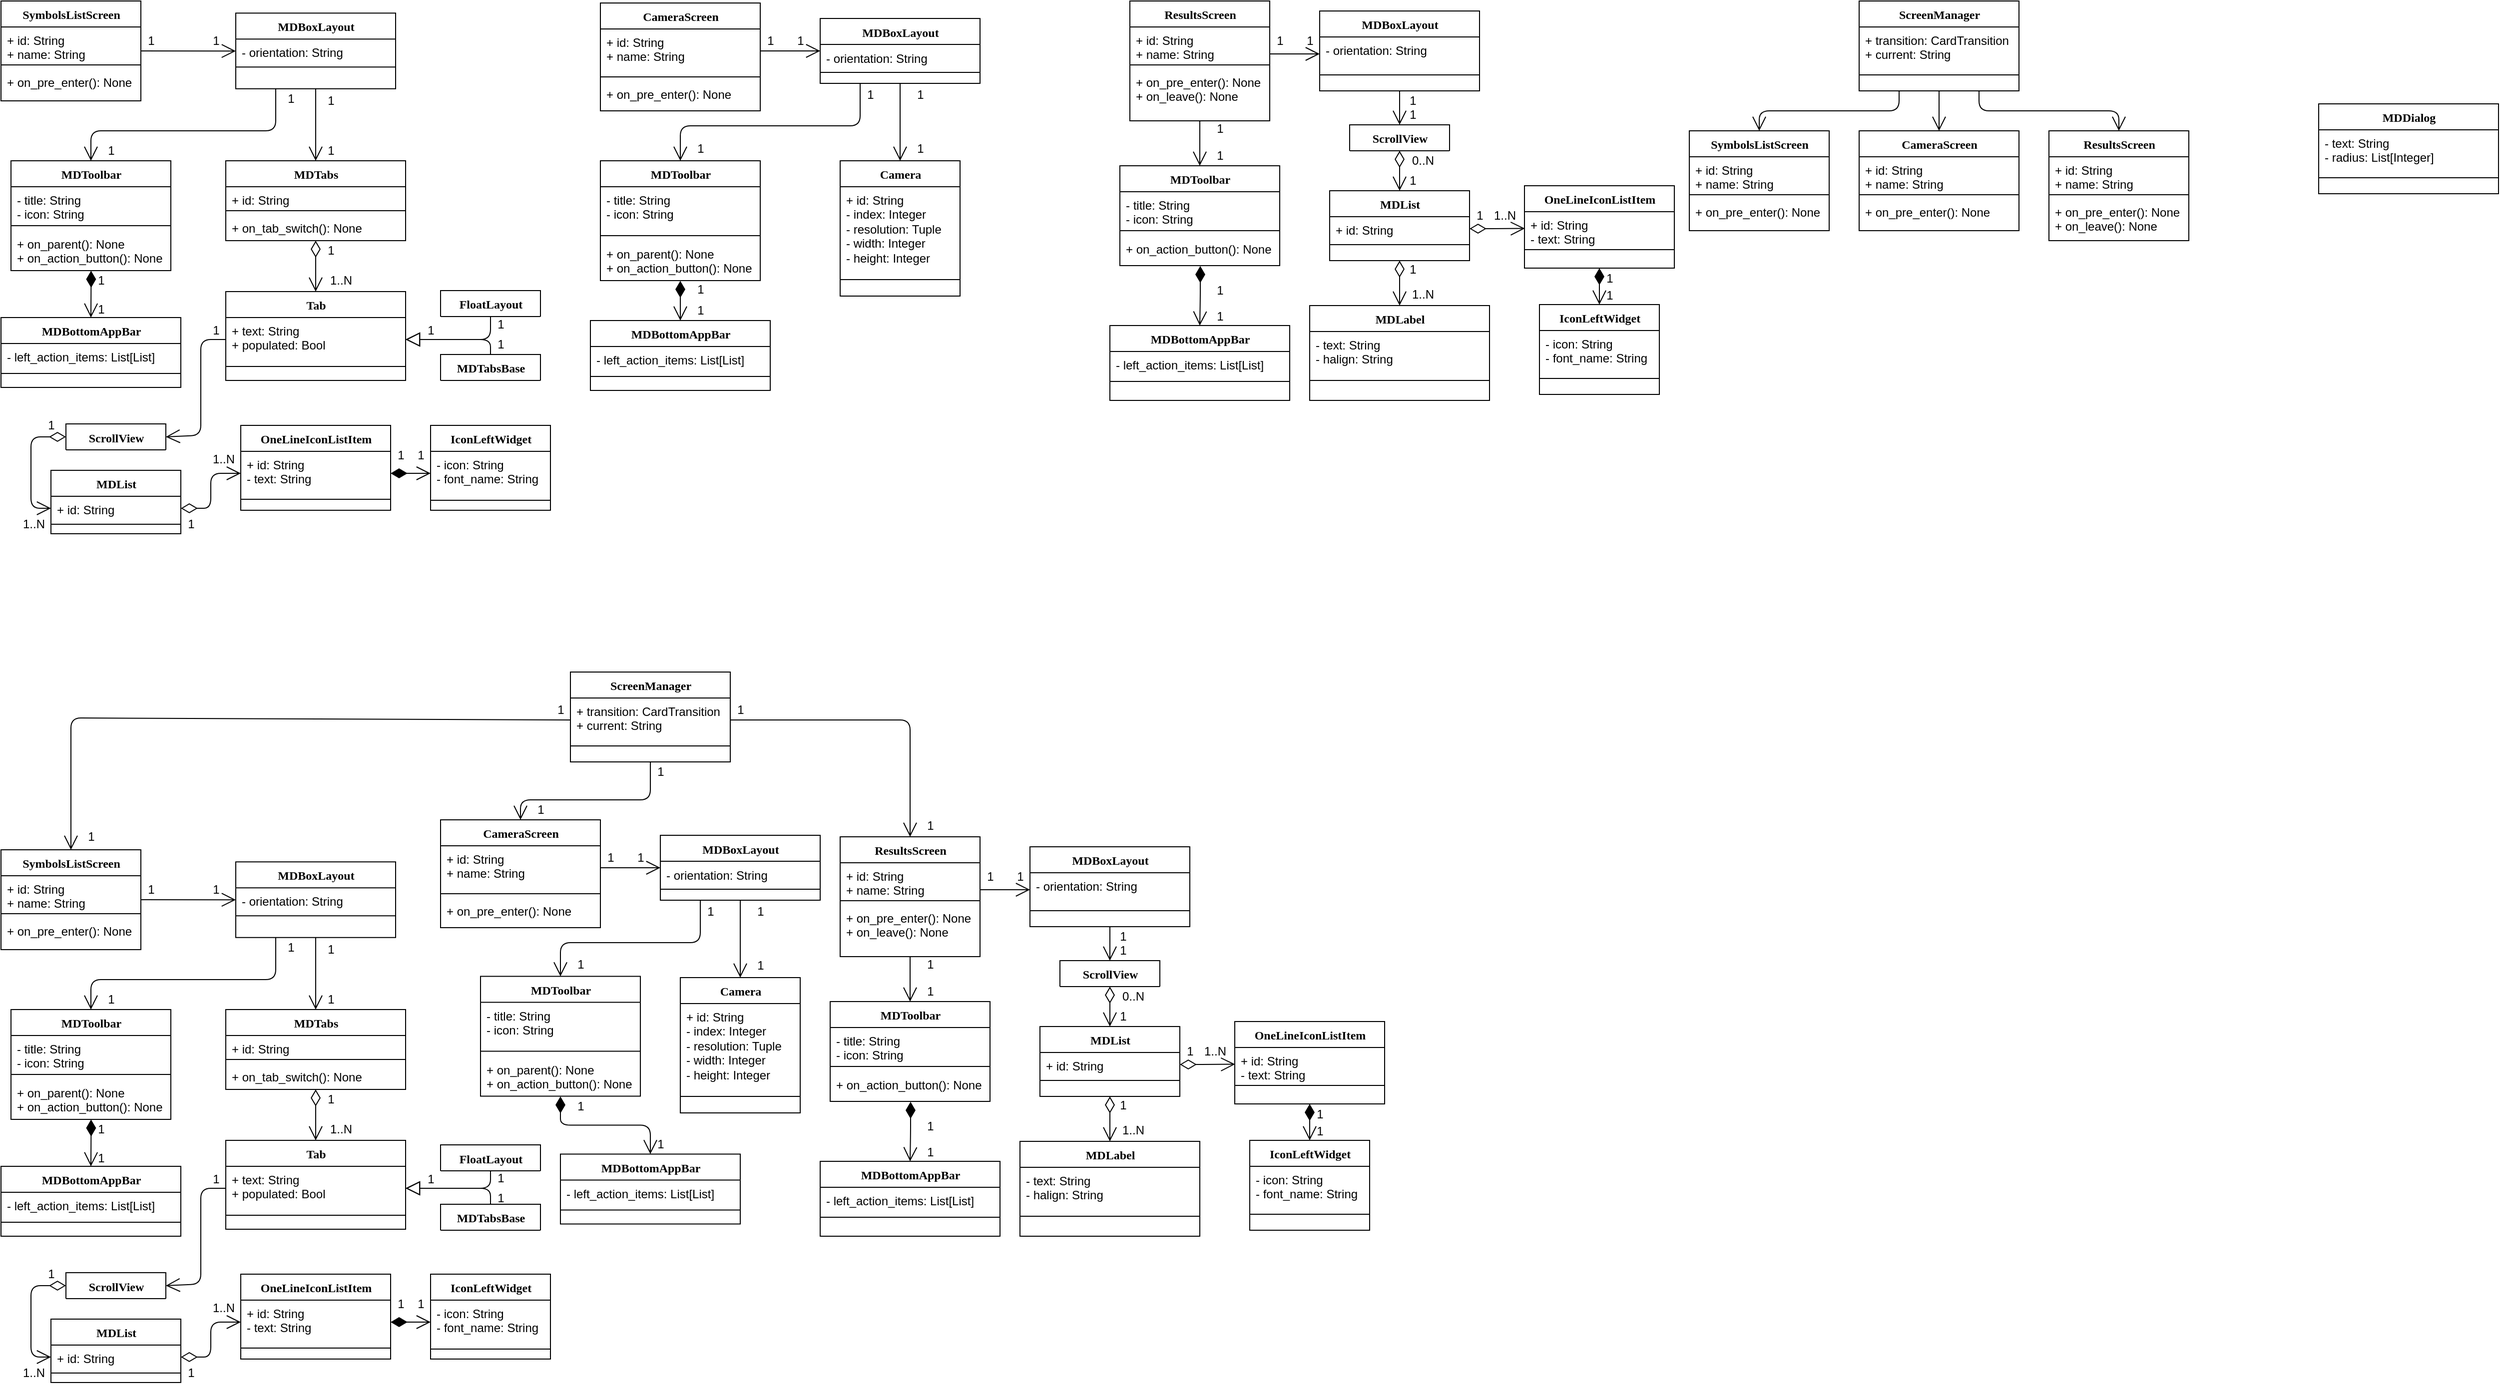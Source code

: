 <mxfile version="13.3.0" type="device"><diagram name="Page-1" id="6133507b-19e7-1e82-6fc7-422aa6c4b21f"><mxGraphModel dx="2374" dy="1134" grid="1" gridSize="10" guides="1" tooltips="1" connect="1" arrows="1" fold="1" page="1" pageScale="1" pageWidth="1100" pageHeight="850" background="#ffffff" math="0" shadow="0"><root><mxCell id="0"/><mxCell id="1" parent="0"/><mxCell id="NAuvXNWzwD8HyguhGOcw-75" value="" style="endArrow=open;endFill=1;endSize=12;html=1;entryX=0.5;entryY=0;entryDx=0;entryDy=0;exitX=0.5;exitY=1;exitDx=0;exitDy=0;" parent="1" source="78961159f06e98e8-69" target="NAuvXNWzwD8HyguhGOcw-11" edge="1"><mxGeometry width="160" relative="1" as="geometry"><mxPoint x="340" y="264" as="sourcePoint"/><mxPoint x="340" y="300" as="targetPoint"/></mxGeometry></mxCell><mxCell id="NAuvXNWzwD8HyguhGOcw-79" value="" style="endArrow=open;html=1;endSize=12;startArrow=diamondThin;startSize=14;startFill=0;edgeStyle=orthogonalEdgeStyle;align=left;verticalAlign=bottom;exitX=0.5;exitY=1;exitDx=0;exitDy=0;entryX=0.5;entryY=0;entryDx=0;entryDy=0;" parent="1" source="NAuvXNWzwD8HyguhGOcw-11" target="NAuvXNWzwD8HyguhGOcw-25" edge="1"><mxGeometry x="0.589" relative="1" as="geometry"><mxPoint x="340" y="572" as="sourcePoint"/><mxPoint x="410" y="645" as="targetPoint"/><mxPoint as="offset"/></mxGeometry></mxCell><mxCell id="NAuvXNWzwD8HyguhGOcw-80" value="" style="endArrow=open;html=1;endSize=12;startArrow=diamondThin;startSize=14;startFill=0;edgeStyle=orthogonalEdgeStyle;align=left;verticalAlign=bottom;entryX=0;entryY=0.5;entryDx=0;entryDy=0;exitX=1;exitY=0.5;exitDx=0;exitDy=0;" parent="1" source="NAuvXNWzwD8HyguhGOcw-37" target="NAuvXNWzwD8HyguhGOcw-69" edge="1"><mxGeometry x="0.032" relative="1" as="geometry"><mxPoint x="210" y="610" as="sourcePoint"/><mxPoint x="1000" y="490" as="targetPoint"/><mxPoint as="offset"/></mxGeometry></mxCell><mxCell id="78961159f06e98e8-43" value="SymbolsListScreen" style="swimlane;html=1;fontStyle=1;align=center;verticalAlign=top;childLayout=stackLayout;horizontal=1;startSize=26;horizontalStack=0;resizeParent=1;resizeLast=0;collapsible=1;marginBottom=0;swimlaneFillColor=#ffffff;rounded=0;shadow=0;comic=0;labelBackgroundColor=none;strokeWidth=1;fillColor=none;fontFamily=Verdana;fontSize=12" parent="1" vertex="1"><mxGeometry width="140" height="100" as="geometry"/></mxCell><mxCell id="78961159f06e98e8-44" value="&lt;div&gt;+ id: String&lt;/div&gt;&lt;div&gt;+ name: String&lt;/div&gt;" style="text;html=1;strokeColor=none;fillColor=none;align=left;verticalAlign=top;spacingLeft=4;spacingRight=4;whiteSpace=wrap;overflow=hidden;rotatable=0;points=[[0,0.5],[1,0.5]];portConstraint=eastwest;" parent="78961159f06e98e8-43" vertex="1"><mxGeometry y="26" width="140" height="34" as="geometry"/></mxCell><mxCell id="78961159f06e98e8-51" value="" style="line;html=1;strokeWidth=1;fillColor=none;align=left;verticalAlign=middle;spacingTop=-1;spacingLeft=3;spacingRight=3;rotatable=0;labelPosition=right;points=[];portConstraint=eastwest;" parent="78961159f06e98e8-43" vertex="1"><mxGeometry y="60" width="140" height="8" as="geometry"/></mxCell><mxCell id="78961159f06e98e8-52" value="+ on_pre_enter(): None" style="text;html=1;strokeColor=none;fillColor=none;align=left;verticalAlign=top;spacingLeft=4;spacingRight=4;whiteSpace=wrap;overflow=hidden;rotatable=0;points=[[0,0.5],[1,0.5]];portConstraint=eastwest;" parent="78961159f06e98e8-43" vertex="1"><mxGeometry y="68" width="140" height="32" as="geometry"/></mxCell><mxCell id="NAuvXNWzwD8HyguhGOcw-93" value="" style="endArrow=open;endFill=1;endSize=12;html=1;entryX=0.5;entryY=0;entryDx=0;entryDy=0;exitX=0.25;exitY=1;exitDx=0;exitDy=0;" parent="1" source="78961159f06e98e8-69" target="NAuvXNWzwD8HyguhGOcw-18" edge="1"><mxGeometry width="160" relative="1" as="geometry"><mxPoint x="240" y="140" as="sourcePoint"/><mxPoint x="695" y="100" as="targetPoint"/><Array as="points"><mxPoint x="275" y="130"/><mxPoint x="90" y="130"/></Array></mxGeometry></mxCell><mxCell id="NAuvXNWzwD8HyguhGOcw-96" value="" style="endArrow=open;endFill=1;endSize=12;html=1;exitX=1;exitY=0.5;exitDx=0;exitDy=0;entryX=0;entryY=0.5;entryDx=0;entryDy=0;" parent="1" source="78961159f06e98e8-43" target="78961159f06e98e8-70" edge="1"><mxGeometry width="160" relative="1" as="geometry"><mxPoint x="190" y="210" as="sourcePoint"/><mxPoint x="350" y="210" as="targetPoint"/></mxGeometry></mxCell><mxCell id="NAuvXNWzwD8HyguhGOcw-106" value="1" style="text;html=1;align=center;verticalAlign=middle;resizable=0;points=[];autosize=1;" parent="1" vertex="1"><mxGeometry x="40" y="415" width="20" height="20" as="geometry"/></mxCell><mxCell id="NAuvXNWzwD8HyguhGOcw-196" value="OneLineIconListItem" style="swimlane;html=1;fontStyle=1;align=center;verticalAlign=top;childLayout=stackLayout;horizontal=1;startSize=26;horizontalStack=0;resizeParent=1;resizeLast=0;collapsible=1;marginBottom=0;swimlaneFillColor=#ffffff;rounded=0;shadow=0;comic=0;labelBackgroundColor=none;strokeWidth=1;fillColor=none;fontFamily=Verdana;fontSize=12" parent="1" vertex="1"><mxGeometry x="1525" y="185" width="150" height="82.5" as="geometry"/></mxCell><mxCell id="NAuvXNWzwD8HyguhGOcw-197" value="&lt;div&gt;+ id: String&lt;/div&gt;&lt;div&gt;- text: String&lt;/div&gt;" style="text;html=1;strokeColor=none;fillColor=none;align=left;verticalAlign=top;spacingLeft=4;spacingRight=4;whiteSpace=wrap;overflow=hidden;rotatable=0;points=[[0,0.5],[1,0.5]];portConstraint=eastwest;" parent="NAuvXNWzwD8HyguhGOcw-196" vertex="1"><mxGeometry y="26" width="150" height="34" as="geometry"/></mxCell><mxCell id="NAuvXNWzwD8HyguhGOcw-198" value="" style="line;html=1;strokeWidth=1;fillColor=none;align=left;verticalAlign=middle;spacingTop=-1;spacingLeft=3;spacingRight=3;rotatable=0;labelPosition=right;points=[];portConstraint=eastwest;" parent="NAuvXNWzwD8HyguhGOcw-196" vertex="1"><mxGeometry y="60" width="150" height="8" as="geometry"/></mxCell><mxCell id="NAuvXNWzwD8HyguhGOcw-108" value="1" style="text;html=1;align=center;verticalAlign=middle;resizable=0;points=[];autosize=1;" parent="1" vertex="1"><mxGeometry x="180" y="513.5" width="20" height="20" as="geometry"/></mxCell><mxCell id="NAuvXNWzwD8HyguhGOcw-109" value="1" style="text;html=1;align=center;verticalAlign=middle;resizable=0;points=[];autosize=1;" parent="1" vertex="1"><mxGeometry x="390" y="445" width="20" height="20" as="geometry"/></mxCell><mxCell id="NAuvXNWzwD8HyguhGOcw-110" value="1" style="text;html=1;align=center;verticalAlign=middle;resizable=0;points=[];autosize=1;" parent="1" vertex="1"><mxGeometry x="410" y="445" width="20" height="20" as="geometry"/></mxCell><mxCell id="NAuvXNWzwD8HyguhGOcw-114" value="1" style="text;html=1;align=center;verticalAlign=middle;resizable=0;points=[];autosize=1;" parent="1" vertex="1"><mxGeometry x="90" y="298.5" width="20" height="20" as="geometry"/></mxCell><mxCell id="NAuvXNWzwD8HyguhGOcw-115" value="1" style="text;html=1;align=center;verticalAlign=middle;resizable=0;points=[];autosize=1;" parent="1" vertex="1"><mxGeometry x="90" y="270" width="20" height="20" as="geometry"/></mxCell><mxCell id="NAuvXNWzwD8HyguhGOcw-116" value="1" style="text;html=1;align=center;verticalAlign=middle;resizable=0;points=[];autosize=1;" parent="1" vertex="1"><mxGeometry x="490" y="314" width="20" height="20" as="geometry"/></mxCell><mxCell id="NAuvXNWzwD8HyguhGOcw-117" value="1" style="text;html=1;align=center;verticalAlign=middle;resizable=0;points=[];autosize=1;" parent="1" vertex="1"><mxGeometry x="320" y="90" width="20" height="20" as="geometry"/></mxCell><mxCell id="NAuvXNWzwD8HyguhGOcw-118" value="1" style="text;html=1;align=center;verticalAlign=middle;resizable=0;points=[];autosize=1;" parent="1" vertex="1"><mxGeometry x="140" y="30" width="20" height="20" as="geometry"/></mxCell><mxCell id="NAuvXNWzwD8HyguhGOcw-119" value="1" style="text;html=1;align=center;verticalAlign=middle;resizable=0;points=[];autosize=1;" parent="1" vertex="1"><mxGeometry x="205" y="30" width="20" height="20" as="geometry"/></mxCell><mxCell id="NAuvXNWzwD8HyguhGOcw-120" value="1" style="text;html=1;align=center;verticalAlign=middle;resizable=0;points=[];autosize=1;" parent="1" vertex="1"><mxGeometry x="220" y="340" width="20" height="20" as="geometry"/></mxCell><mxCell id="NAuvXNWzwD8HyguhGOcw-121" value="1" style="text;html=1;align=center;verticalAlign=middle;resizable=0;points=[];autosize=1;" parent="1" vertex="1"><mxGeometry x="320" y="140" width="20" height="20" as="geometry"/></mxCell><mxCell id="NAuvXNWzwD8HyguhGOcw-122" value="1" style="text;html=1;align=center;verticalAlign=middle;resizable=0;points=[];autosize=1;" parent="1" vertex="1"><mxGeometry x="100" y="140" width="20" height="20" as="geometry"/></mxCell><mxCell id="NAuvXNWzwD8HyguhGOcw-1" value="CameraScreen" style="swimlane;html=1;fontStyle=1;align=center;verticalAlign=top;childLayout=stackLayout;horizontal=1;startSize=26;horizontalStack=0;resizeParent=1;resizeLast=0;collapsible=1;marginBottom=0;swimlaneFillColor=#ffffff;rounded=0;shadow=0;comic=0;labelBackgroundColor=none;strokeWidth=1;fillColor=none;fontFamily=Verdana;fontSize=12" parent="1" vertex="1"><mxGeometry x="600" y="2" width="160" height="108" as="geometry"><mxRectangle x="710" y="150" width="130" height="26" as="alternateBounds"/></mxGeometry></mxCell><mxCell id="NAuvXNWzwD8HyguhGOcw-2" value="&lt;div&gt;+ id: String&lt;/div&gt;&lt;div&gt;+ name: String&lt;/div&gt;" style="text;html=1;strokeColor=none;fillColor=none;align=left;verticalAlign=top;spacingLeft=4;spacingRight=4;whiteSpace=wrap;overflow=hidden;rotatable=0;points=[[0,0.5],[1,0.5]];portConstraint=eastwest;" parent="NAuvXNWzwD8HyguhGOcw-1" vertex="1"><mxGeometry y="26" width="160" height="44" as="geometry"/></mxCell><mxCell id="NAuvXNWzwD8HyguhGOcw-4" value="" style="line;html=1;strokeWidth=1;fillColor=none;align=left;verticalAlign=middle;spacingTop=-1;spacingLeft=3;spacingRight=3;rotatable=0;labelPosition=right;points=[];portConstraint=eastwest;" parent="NAuvXNWzwD8HyguhGOcw-1" vertex="1"><mxGeometry y="70" width="160" height="8" as="geometry"/></mxCell><mxCell id="NAuvXNWzwD8HyguhGOcw-5" value="+ on_pre_enter(): None" style="text;html=1;strokeColor=none;fillColor=none;align=left;verticalAlign=top;spacingLeft=4;spacingRight=4;whiteSpace=wrap;overflow=hidden;rotatable=0;points=[[0,0.5],[1,0.5]];portConstraint=eastwest;" parent="NAuvXNWzwD8HyguhGOcw-1" vertex="1"><mxGeometry y="78" width="160" height="22" as="geometry"/></mxCell><mxCell id="NAuvXNWzwD8HyguhGOcw-135" value="" style="endArrow=open;endFill=1;endSize=12;html=1;exitX=1;exitY=0.5;exitDx=0;exitDy=0;entryX=0;entryY=0.5;entryDx=0;entryDy=0;" parent="1" source="NAuvXNWzwD8HyguhGOcw-2" target="NAuvXNWzwD8HyguhGOcw-125" edge="1"><mxGeometry width="160" relative="1" as="geometry"><mxPoint x="820" y="150" as="sourcePoint"/><mxPoint x="810" y="70" as="targetPoint"/><Array as="points"/></mxGeometry></mxCell><mxCell id="NAuvXNWzwD8HyguhGOcw-128" value="MDToolbar" style="swimlane;html=1;fontStyle=1;align=center;verticalAlign=top;childLayout=stackLayout;horizontal=1;startSize=26;horizontalStack=0;resizeParent=1;resizeLast=0;collapsible=1;marginBottom=0;swimlaneFillColor=#ffffff;rounded=0;shadow=0;comic=0;labelBackgroundColor=none;strokeWidth=1;fillColor=none;fontFamily=Verdana;fontSize=12" parent="1" vertex="1"><mxGeometry x="600" y="160" width="160" height="120" as="geometry"><mxRectangle x="90" y="390" width="100" height="26" as="alternateBounds"/></mxGeometry></mxCell><mxCell id="NAuvXNWzwD8HyguhGOcw-129" value="&lt;div&gt;- title: String&lt;/div&gt;&lt;div&gt;- icon: String&lt;br&gt;&lt;/div&gt;" style="text;html=1;strokeColor=none;fillColor=none;align=left;verticalAlign=top;spacingLeft=4;spacingRight=4;whiteSpace=wrap;overflow=hidden;rotatable=0;points=[[0,0.5],[1,0.5]];portConstraint=eastwest;" parent="NAuvXNWzwD8HyguhGOcw-128" vertex="1"><mxGeometry y="26" width="160" height="44" as="geometry"/></mxCell><mxCell id="NAuvXNWzwD8HyguhGOcw-130" value="" style="line;html=1;strokeWidth=1;fillColor=none;align=left;verticalAlign=middle;spacingTop=-1;spacingLeft=3;spacingRight=3;rotatable=0;labelPosition=right;points=[];portConstraint=eastwest;" parent="NAuvXNWzwD8HyguhGOcw-128" vertex="1"><mxGeometry y="70" width="160" height="10" as="geometry"/></mxCell><mxCell id="NAuvXNWzwD8HyguhGOcw-131" value="&lt;div&gt;+ on_parent(): None&lt;/div&gt;&lt;div&gt;+ on_action_button(): None&lt;br&gt;&lt;/div&gt;" style="text;html=1;strokeColor=none;fillColor=none;align=left;verticalAlign=top;spacingLeft=4;spacingRight=4;whiteSpace=wrap;overflow=hidden;rotatable=0;points=[[0,0.5],[1,0.5]];portConstraint=eastwest;" parent="NAuvXNWzwD8HyguhGOcw-128" vertex="1"><mxGeometry y="80" width="160" height="40" as="geometry"/></mxCell><mxCell id="NAuvXNWzwD8HyguhGOcw-136" value="" style="endArrow=open;endFill=1;endSize=12;html=1;exitX=0.25;exitY=1;exitDx=0;exitDy=0;entryX=0.5;entryY=0;entryDx=0;entryDy=0;" parent="1" source="NAuvXNWzwD8HyguhGOcw-125" target="NAuvXNWzwD8HyguhGOcw-128" edge="1"><mxGeometry width="160" relative="1" as="geometry"><mxPoint x="810" y="230" as="sourcePoint"/><mxPoint x="970" y="230" as="targetPoint"/><Array as="points"><mxPoint x="860" y="125"/><mxPoint x="680" y="125"/></Array></mxGeometry></mxCell><mxCell id="NAuvXNWzwD8HyguhGOcw-139" value="" style="endArrow=open;endFill=1;endSize=12;html=1;entryX=0.5;entryY=0;entryDx=0;entryDy=0;exitX=0.5;exitY=1;exitDx=0;exitDy=0;" parent="1" source="NAuvXNWzwD8HyguhGOcw-125" target="NAuvXNWzwD8HyguhGOcw-42" edge="1"><mxGeometry width="160" relative="1" as="geometry"><mxPoint x="900" y="208" as="sourcePoint"/><mxPoint x="950" y="210" as="targetPoint"/><Array as="points"/></mxGeometry></mxCell><mxCell id="NAuvXNWzwD8HyguhGOcw-141" value="1" style="text;html=1;align=center;verticalAlign=middle;resizable=0;points=[];autosize=1;" parent="1" vertex="1"><mxGeometry x="690" y="138" width="20" height="20" as="geometry"/></mxCell><mxCell id="NAuvXNWzwD8HyguhGOcw-143" value="1" style="text;html=1;align=center;verticalAlign=middle;resizable=0;points=[];autosize=1;" parent="1" vertex="1"><mxGeometry x="760" y="30" width="20" height="20" as="geometry"/></mxCell><mxCell id="NAuvXNWzwD8HyguhGOcw-144" value="1" style="text;html=1;align=center;verticalAlign=middle;resizable=0;points=[];autosize=1;" parent="1" vertex="1"><mxGeometry x="790" y="30" width="20" height="20" as="geometry"/></mxCell><mxCell id="NAuvXNWzwD8HyguhGOcw-145" value="1" style="text;html=1;align=center;verticalAlign=middle;resizable=0;points=[];autosize=1;" parent="1" vertex="1"><mxGeometry x="690" y="300" width="20" height="20" as="geometry"/></mxCell><mxCell id="NAuvXNWzwD8HyguhGOcw-146" value="1" style="text;html=1;align=center;verticalAlign=middle;resizable=0;points=[];autosize=1;" parent="1" vertex="1"><mxGeometry x="690" y="278.5" width="20" height="20" as="geometry"/></mxCell><mxCell id="NAuvXNWzwD8HyguhGOcw-147" value="1" style="text;html=1;align=center;verticalAlign=middle;resizable=0;points=[];autosize=1;" parent="1" vertex="1"><mxGeometry x="910" y="84" width="20" height="20" as="geometry"/></mxCell><mxCell id="NAuvXNWzwD8HyguhGOcw-148" value="1" style="text;html=1;align=center;verticalAlign=middle;resizable=0;points=[];autosize=1;" parent="1" vertex="1"><mxGeometry x="910" y="138" width="20" height="20" as="geometry"/></mxCell><mxCell id="NAuvXNWzwD8HyguhGOcw-149" value="1" style="text;html=1;align=center;verticalAlign=middle;resizable=0;points=[];autosize=1;" parent="1" vertex="1"><mxGeometry x="860" y="84" width="20" height="20" as="geometry"/></mxCell><mxCell id="NAuvXNWzwD8HyguhGOcw-199" value="1..N" style="text;html=1;align=center;verticalAlign=middle;resizable=0;points=[];autosize=1;" parent="1" vertex="1"><mxGeometry x="1403" y="284" width="40" height="20" as="geometry"/></mxCell><mxCell id="NAuvXNWzwD8HyguhGOcw-200" value="1" style="text;html=1;align=center;verticalAlign=middle;resizable=0;points=[];autosize=1;" parent="1" vertex="1"><mxGeometry x="1210" y="145" width="20" height="20" as="geometry"/></mxCell><mxCell id="NAuvXNWzwD8HyguhGOcw-204" value="1" style="text;html=1;align=center;verticalAlign=middle;resizable=0;points=[];autosize=1;" parent="1" vertex="1"><mxGeometry x="1600" y="285" width="20" height="20" as="geometry"/></mxCell><mxCell id="NAuvXNWzwD8HyguhGOcw-6" value="ResultsScreen" style="swimlane;html=1;fontStyle=1;align=center;verticalAlign=top;childLayout=stackLayout;horizontal=1;startSize=26;horizontalStack=0;resizeParent=1;resizeLast=0;collapsible=1;marginBottom=0;swimlaneFillColor=#ffffff;rounded=0;shadow=0;comic=0;labelBackgroundColor=none;strokeWidth=1;fillColor=none;fontFamily=Verdana;fontSize=12" parent="1" vertex="1"><mxGeometry x="1130" width="140" height="120" as="geometry"><mxRectangle x="1200" y="70" width="130" height="26" as="alternateBounds"/></mxGeometry></mxCell><mxCell id="NAuvXNWzwD8HyguhGOcw-7" value="&lt;div&gt;+ id: String&lt;/div&gt;&lt;div&gt;+ name: String&lt;/div&gt;" style="text;html=1;strokeColor=none;fillColor=none;align=left;verticalAlign=top;spacingLeft=4;spacingRight=4;whiteSpace=wrap;overflow=hidden;rotatable=0;points=[[0,0.5],[1,0.5]];portConstraint=eastwest;" parent="NAuvXNWzwD8HyguhGOcw-6" vertex="1"><mxGeometry y="26" width="140" height="34" as="geometry"/></mxCell><mxCell id="NAuvXNWzwD8HyguhGOcw-9" value="" style="line;html=1;strokeWidth=1;fillColor=none;align=left;verticalAlign=middle;spacingTop=-1;spacingLeft=3;spacingRight=3;rotatable=0;labelPosition=right;points=[];portConstraint=eastwest;" parent="NAuvXNWzwD8HyguhGOcw-6" vertex="1"><mxGeometry y="60" width="140" height="8" as="geometry"/></mxCell><mxCell id="NAuvXNWzwD8HyguhGOcw-10" value="&lt;div&gt;+ on_pre_enter(): None&lt;/div&gt;&lt;div&gt;+ on_leave(): None&lt;br&gt;&lt;/div&gt;" style="text;html=1;strokeColor=none;fillColor=none;align=left;verticalAlign=top;spacingLeft=4;spacingRight=4;whiteSpace=wrap;overflow=hidden;rotatable=0;points=[[0,0.5],[1,0.5]];portConstraint=eastwest;" parent="NAuvXNWzwD8HyguhGOcw-6" vertex="1"><mxGeometry y="68" width="140" height="52" as="geometry"/></mxCell><mxCell id="NAuvXNWzwD8HyguhGOcw-237" value="" style="endArrow=open;endFill=1;endSize=12;html=1;exitX=0.5;exitY=1;exitDx=0;exitDy=0;entryX=0.5;entryY=0;entryDx=0;entryDy=0;" parent="1" source="NAuvXNWzwD8HyguhGOcw-6" target="NAuvXNWzwD8HyguhGOcw-228" edge="1"><mxGeometry width="160" relative="1" as="geometry"><mxPoint x="1190" y="140" as="sourcePoint"/><mxPoint x="1570" y="340" as="targetPoint"/></mxGeometry></mxCell><mxCell id="NAuvXNWzwD8HyguhGOcw-239" value="1" style="text;html=1;align=center;verticalAlign=middle;resizable=0;points=[];autosize=1;" parent="1" vertex="1"><mxGeometry x="1210" y="306" width="20" height="20" as="geometry"/></mxCell><mxCell id="NAuvXNWzwD8HyguhGOcw-240" value="1" style="text;html=1;align=center;verticalAlign=middle;resizable=0;points=[];autosize=1;" parent="1" vertex="1"><mxGeometry x="1210" y="279.5" width="20" height="20" as="geometry"/></mxCell><mxCell id="NAuvXNWzwD8HyguhGOcw-241" value="1" style="text;html=1;align=center;verticalAlign=middle;resizable=0;points=[];autosize=1;" parent="1" vertex="1"><mxGeometry x="1210" y="118" width="20" height="20" as="geometry"/></mxCell><mxCell id="NAuvXNWzwD8HyguhGOcw-242" value="1" style="text;html=1;align=center;verticalAlign=middle;resizable=0;points=[];autosize=1;" parent="1" vertex="1"><mxGeometry x="1270" y="30" width="20" height="20" as="geometry"/></mxCell><mxCell id="NAuvXNWzwD8HyguhGOcw-248" value="" style="endArrow=open;endFill=1;endSize=12;html=1;entryX=0;entryY=0.5;entryDx=0;entryDy=0;exitX=1;exitY=0.794;exitDx=0;exitDy=0;exitPerimeter=0;" parent="1" source="NAuvXNWzwD8HyguhGOcw-7" target="NAuvXNWzwD8HyguhGOcw-293" edge="1"><mxGeometry width="160" relative="1" as="geometry"><mxPoint x="1280" y="90" as="sourcePoint"/><mxPoint x="1330" y="80" as="targetPoint"/><Array as="points"/></mxGeometry></mxCell><mxCell id="NAuvXNWzwD8HyguhGOcw-253" value="" style="endArrow=open;html=1;endSize=12;startArrow=diamondThin;startSize=14;startFill=0;edgeStyle=orthogonalEdgeStyle;align=left;verticalAlign=bottom;exitX=0.5;exitY=1;exitDx=0;exitDy=0;" parent="1" source="NAuvXNWzwD8HyguhGOcw-209" target="NAuvXNWzwD8HyguhGOcw-192" edge="1"><mxGeometry x="-0.818" y="125" relative="1" as="geometry"><mxPoint x="1370" y="370" as="sourcePoint"/><mxPoint x="1540" y="240" as="targetPoint"/><mxPoint as="offset"/></mxGeometry></mxCell><mxCell id="NAuvXNWzwD8HyguhGOcw-259" value="1" style="text;html=1;align=center;verticalAlign=middle;resizable=0;points=[];autosize=1;" parent="1" vertex="1"><mxGeometry x="1403" y="104" width="20" height="20" as="geometry"/></mxCell><mxCell id="NAuvXNWzwD8HyguhGOcw-260" value="1" style="text;html=1;align=center;verticalAlign=middle;resizable=0;points=[];autosize=1;" parent="1" vertex="1"><mxGeometry x="1403" y="170" width="20" height="20" as="geometry"/></mxCell><mxCell id="NAuvXNWzwD8HyguhGOcw-261" value="1" style="text;html=1;align=center;verticalAlign=middle;resizable=0;points=[];autosize=1;" parent="1" vertex="1"><mxGeometry x="1403" y="258.5" width="20" height="20" as="geometry"/></mxCell><mxCell id="NAuvXNWzwD8HyguhGOcw-275" value="1" style="text;html=1;align=center;verticalAlign=middle;resizable=0;points=[];autosize=1;" parent="1" vertex="1"><mxGeometry x="1403" y="90" width="20" height="20" as="geometry"/></mxCell><mxCell id="NAuvXNWzwD8HyguhGOcw-277" value="" style="endArrow=open;endFill=1;endSize=12;html=1;exitX=0;exitY=0.5;exitDx=0;exitDy=0;entryX=1;entryY=0.5;entryDx=0;entryDy=0;" parent="1" source="NAuvXNWzwD8HyguhGOcw-26" target="NAuvXNWzwD8HyguhGOcw-33" edge="1"><mxGeometry width="160" relative="1" as="geometry"><mxPoint x="330" y="360" as="sourcePoint"/><mxPoint x="190" y="434" as="targetPoint"/><Array as="points"><mxPoint x="200" y="339"/><mxPoint x="200" y="435"/></Array></mxGeometry></mxCell><mxCell id="NAuvXNWzwD8HyguhGOcw-279" value="1" style="text;html=1;align=center;verticalAlign=middle;resizable=0;points=[];autosize=1;" parent="1" vertex="1"><mxGeometry x="205" y="320" width="20" height="20" as="geometry"/></mxCell><mxCell id="NAuvXNWzwD8HyguhGOcw-285" value="1..N" style="text;whiteSpace=wrap;html=1;" parent="1" vertex="1"><mxGeometry x="20" y="510" width="30" height="30" as="geometry"/></mxCell><mxCell id="NAuvXNWzwD8HyguhGOcw-286" value="1..N" style="text;whiteSpace=wrap;html=1;" parent="1" vertex="1"><mxGeometry x="210" y="445" width="30" height="30" as="geometry"/></mxCell><mxCell id="NAuvXNWzwD8HyguhGOcw-18" value="MDToolbar" style="swimlane;html=1;fontStyle=1;align=center;verticalAlign=top;childLayout=stackLayout;horizontal=1;startSize=26;horizontalStack=0;resizeParent=1;resizeLast=0;collapsible=1;marginBottom=0;swimlaneFillColor=#ffffff;rounded=0;shadow=0;comic=0;labelBackgroundColor=none;strokeWidth=1;fillColor=none;fontFamily=Verdana;fontSize=12" parent="1" vertex="1"><mxGeometry x="10" y="160" width="160" height="110" as="geometry"><mxRectangle x="90" y="390" width="100" height="26" as="alternateBounds"/></mxGeometry></mxCell><mxCell id="NAuvXNWzwD8HyguhGOcw-19" value="&lt;div&gt;- title: String&lt;/div&gt;&lt;div&gt;- icon: String&lt;br&gt;&lt;/div&gt;" style="text;html=1;strokeColor=none;fillColor=none;align=left;verticalAlign=top;spacingLeft=4;spacingRight=4;whiteSpace=wrap;overflow=hidden;rotatable=0;points=[[0,0.5],[1,0.5]];portConstraint=eastwest;" parent="NAuvXNWzwD8HyguhGOcw-18" vertex="1"><mxGeometry y="26" width="160" height="34" as="geometry"/></mxCell><mxCell id="NAuvXNWzwD8HyguhGOcw-20" value="" style="line;html=1;strokeWidth=1;fillColor=none;align=left;verticalAlign=middle;spacingTop=-1;spacingLeft=3;spacingRight=3;rotatable=0;labelPosition=right;points=[];portConstraint=eastwest;" parent="NAuvXNWzwD8HyguhGOcw-18" vertex="1"><mxGeometry y="60" width="160" height="10" as="geometry"/></mxCell><mxCell id="NAuvXNWzwD8HyguhGOcw-39" value="&lt;div&gt;+ on_parent(): None&lt;/div&gt;&lt;div&gt;+ on_action_button(): None&lt;br&gt;&lt;/div&gt;" style="text;html=1;strokeColor=none;fillColor=none;align=left;verticalAlign=top;spacingLeft=4;spacingRight=4;whiteSpace=wrap;overflow=hidden;rotatable=0;points=[[0,0.5],[1,0.5]];portConstraint=eastwest;" parent="NAuvXNWzwD8HyguhGOcw-18" vertex="1"><mxGeometry y="70" width="160" height="40" as="geometry"/></mxCell><mxCell id="NAuvXNWzwD8HyguhGOcw-297" value="" style="endArrow=open;endFill=1;endSize=12;html=1;exitX=0.5;exitY=1;exitDx=0;exitDy=0;entryX=0.5;entryY=0;entryDx=0;entryDy=0;" parent="1" source="NAuvXNWzwD8HyguhGOcw-292" target="NAuvXNWzwD8HyguhGOcw-209" edge="1"><mxGeometry width="160" relative="1" as="geometry"><mxPoint x="1590" y="120" as="sourcePoint"/><mxPoint x="1750" y="120" as="targetPoint"/></mxGeometry></mxCell><mxCell id="NAuvXNWzwD8HyguhGOcw-307" value="" style="endArrow=open;html=1;endSize=12;startArrow=diamondThin;startSize=14;startFill=0;edgeStyle=orthogonalEdgeStyle;align=left;verticalAlign=bottom;exitX=1;exitY=0.5;exitDx=0;exitDy=0;entryX=0.002;entryY=0.494;entryDx=0;entryDy=0;entryPerimeter=0;" parent="1" source="NAuvXNWzwD8HyguhGOcw-193" target="NAuvXNWzwD8HyguhGOcw-197" edge="1"><mxGeometry x="-1" y="3" relative="1" as="geometry"><mxPoint x="1510" y="200" as="sourcePoint"/><mxPoint x="1495" y="250" as="targetPoint"/></mxGeometry></mxCell><mxCell id="NAuvXNWzwD8HyguhGOcw-308" value="1" style="text;html=1;align=center;verticalAlign=middle;resizable=0;points=[];autosize=1;" parent="1" vertex="1"><mxGeometry x="1470" y="205" width="20" height="20" as="geometry"/></mxCell><mxCell id="NAuvXNWzwD8HyguhGOcw-311" value="1..N" style="text;html=1;align=center;verticalAlign=middle;resizable=0;points=[];autosize=1;" parent="1" vertex="1"><mxGeometry x="1485" y="205" width="40" height="20" as="geometry"/></mxCell><mxCell id="NAuvXNWzwD8HyguhGOcw-314" value="" style="endArrow=open;html=1;endSize=12;startArrow=diamondThin;startSize=14;startFill=0;edgeStyle=orthogonalEdgeStyle;align=left;verticalAlign=bottom;entryX=0.5;entryY=0;entryDx=0;entryDy=0;exitX=0.5;exitY=1;exitDx=0;exitDy=0;" parent="1" source="NAuvXNWzwD8HyguhGOcw-192" target="NAuvXNWzwD8HyguhGOcw-212" edge="1"><mxGeometry x="-0.111" y="30" relative="1" as="geometry"><mxPoint x="1500" y="360" as="sourcePoint"/><mxPoint x="1550" y="240" as="targetPoint"/><mxPoint as="offset"/></mxGeometry></mxCell><mxCell id="NAuvXNWzwD8HyguhGOcw-318" value="0..N" style="text;html=1;align=center;verticalAlign=middle;resizable=0;points=[];autosize=1;" parent="1" vertex="1"><mxGeometry x="1403" y="150" width="40" height="20" as="geometry"/></mxCell><mxCell id="NAuvXNWzwD8HyguhGOcw-36" value="MDList" style="swimlane;html=1;fontStyle=1;align=center;verticalAlign=top;childLayout=stackLayout;horizontal=1;startSize=26;horizontalStack=0;resizeParent=1;resizeLast=0;collapsible=1;marginBottom=0;swimlaneFillColor=#ffffff;rounded=0;shadow=0;comic=0;labelBackgroundColor=none;strokeWidth=1;fillColor=none;fontFamily=Verdana;fontSize=12" parent="1" vertex="1"><mxGeometry x="50" y="470" width="130" height="63.5" as="geometry"/></mxCell><mxCell id="NAuvXNWzwD8HyguhGOcw-37" value="&lt;div&gt;+ id: String&lt;/div&gt;" style="text;html=1;strokeColor=none;fillColor=none;align=left;verticalAlign=top;spacingLeft=4;spacingRight=4;whiteSpace=wrap;overflow=hidden;rotatable=0;points=[[0,0.5],[1,0.5]];portConstraint=eastwest;" parent="NAuvXNWzwD8HyguhGOcw-36" vertex="1"><mxGeometry y="26" width="130" height="24" as="geometry"/></mxCell><mxCell id="NAuvXNWzwD8HyguhGOcw-38" value="" style="line;html=1;strokeWidth=1;fillColor=none;align=left;verticalAlign=middle;spacingTop=-1;spacingLeft=3;spacingRight=3;rotatable=0;labelPosition=right;points=[];portConstraint=eastwest;" parent="NAuvXNWzwD8HyguhGOcw-36" vertex="1"><mxGeometry y="50" width="130" height="8" as="geometry"/></mxCell><mxCell id="NAuvXNWzwD8HyguhGOcw-337" value="1" style="text;html=1;align=center;verticalAlign=middle;resizable=0;points=[];autosize=1;" parent="1" vertex="1"><mxGeometry x="490" y="334" width="20" height="20" as="geometry"/></mxCell><mxCell id="NAuvXNWzwD8HyguhGOcw-338" value="1" style="text;html=1;align=center;verticalAlign=middle;resizable=0;points=[];autosize=1;" parent="1" vertex="1"><mxGeometry x="420" y="320" width="20" height="20" as="geometry"/></mxCell><mxCell id="NAuvXNWzwD8HyguhGOcw-351" value="" style="endArrow=open;html=1;endSize=12;startArrow=diamondThin;startSize=14;startFill=1;edgeStyle=orthogonalEdgeStyle;align=left;verticalAlign=bottom;exitX=1;exitY=0.5;exitDx=0;exitDy=0;entryX=0;entryY=0.5;entryDx=0;entryDy=0;" parent="1" source="NAuvXNWzwD8HyguhGOcw-69" target="NAuvXNWzwD8HyguhGOcw-66" edge="1"><mxGeometry x="0.579" y="120" relative="1" as="geometry"><mxPoint x="410" y="300" as="sourcePoint"/><mxPoint x="550" y="250" as="targetPoint"/><mxPoint as="offset"/></mxGeometry></mxCell><mxCell id="NAuvXNWzwD8HyguhGOcw-65" value="IconLeftWidget" style="swimlane;html=1;fontStyle=1;align=center;verticalAlign=top;childLayout=stackLayout;horizontal=1;startSize=26;horizontalStack=0;resizeParent=1;resizeLast=0;collapsible=1;marginBottom=0;swimlaneFillColor=#ffffff;rounded=0;shadow=0;comic=0;labelBackgroundColor=none;strokeWidth=1;fillColor=none;fontFamily=Verdana;fontSize=12" parent="1" vertex="1"><mxGeometry x="430" y="425" width="120" height="85" as="geometry"/></mxCell><mxCell id="NAuvXNWzwD8HyguhGOcw-66" value="&lt;div&gt;- icon: String&lt;br&gt;&lt;/div&gt;&lt;div&gt;- font_name: String&lt;br&gt;&lt;/div&gt;" style="text;html=1;strokeColor=none;fillColor=none;align=left;verticalAlign=top;spacingLeft=4;spacingRight=4;whiteSpace=wrap;overflow=hidden;rotatable=0;points=[[0,0.5],[1,0.5]];portConstraint=eastwest;" parent="NAuvXNWzwD8HyguhGOcw-65" vertex="1"><mxGeometry y="26" width="120" height="44" as="geometry"/></mxCell><mxCell id="NAuvXNWzwD8HyguhGOcw-67" value="" style="line;html=1;strokeWidth=1;fillColor=none;align=left;verticalAlign=middle;spacingTop=-1;spacingLeft=3;spacingRight=3;rotatable=0;labelPosition=right;points=[];portConstraint=eastwest;" parent="NAuvXNWzwD8HyguhGOcw-65" vertex="1"><mxGeometry y="70" width="120" height="10" as="geometry"/></mxCell><mxCell id="NAuvXNWzwD8HyguhGOcw-68" value="OneLineIconListItem" style="swimlane;html=1;fontStyle=1;align=center;verticalAlign=top;childLayout=stackLayout;horizontal=1;startSize=26;horizontalStack=0;resizeParent=1;resizeLast=0;collapsible=1;marginBottom=0;swimlaneFillColor=#ffffff;rounded=0;shadow=0;comic=0;labelBackgroundColor=none;strokeWidth=1;fillColor=none;fontFamily=Verdana;fontSize=12" parent="1" vertex="1"><mxGeometry x="240" y="425" width="150" height="85" as="geometry"/></mxCell><mxCell id="NAuvXNWzwD8HyguhGOcw-69" value="&lt;div&gt;+ id: String&lt;/div&gt;&lt;div&gt;- text: String&lt;/div&gt;" style="text;html=1;strokeColor=none;fillColor=none;align=left;verticalAlign=top;spacingLeft=4;spacingRight=4;whiteSpace=wrap;overflow=hidden;rotatable=0;points=[[0,0.5],[1,0.5]];portConstraint=eastwest;" parent="NAuvXNWzwD8HyguhGOcw-68" vertex="1"><mxGeometry y="26" width="150" height="44" as="geometry"/></mxCell><mxCell id="NAuvXNWzwD8HyguhGOcw-70" value="" style="line;html=1;strokeWidth=1;fillColor=none;align=left;verticalAlign=middle;spacingTop=-1;spacingLeft=3;spacingRight=3;rotatable=0;labelPosition=right;points=[];portConstraint=eastwest;" parent="NAuvXNWzwD8HyguhGOcw-68" vertex="1"><mxGeometry y="70" width="150" height="8" as="geometry"/></mxCell><mxCell id="NAuvXNWzwD8HyguhGOcw-11" value="MDTabs" style="swimlane;html=1;fontStyle=1;align=center;verticalAlign=top;childLayout=stackLayout;horizontal=1;startSize=26;horizontalStack=0;resizeParent=1;resizeLast=0;collapsible=1;marginBottom=0;swimlaneFillColor=#ffffff;rounded=0;shadow=0;comic=0;labelBackgroundColor=none;strokeWidth=1;fillColor=none;fontFamily=Verdana;fontSize=12" parent="1" vertex="1"><mxGeometry x="225" y="160" width="180" height="80" as="geometry"><mxRectangle x="40" y="500" width="80" height="26" as="alternateBounds"/></mxGeometry></mxCell><mxCell id="NAuvXNWzwD8HyguhGOcw-12" value="&lt;div&gt;+ id: String&lt;/div&gt;&lt;br&gt;&lt;div&gt;&lt;br&gt;&lt;/div&gt;&lt;div&gt;&lt;br&gt;&lt;/div&gt;" style="text;html=1;strokeColor=none;fillColor=none;align=left;verticalAlign=top;spacingLeft=4;spacingRight=4;whiteSpace=wrap;overflow=hidden;rotatable=0;points=[[0,0.5],[1,0.5]];portConstraint=eastwest;" parent="NAuvXNWzwD8HyguhGOcw-11" vertex="1"><mxGeometry y="26" width="180" height="20" as="geometry"/></mxCell><mxCell id="NAuvXNWzwD8HyguhGOcw-13" value="" style="line;html=1;strokeWidth=1;fillColor=none;align=left;verticalAlign=middle;spacingTop=-1;spacingLeft=3;spacingRight=3;rotatable=0;labelPosition=right;points=[];portConstraint=eastwest;" parent="NAuvXNWzwD8HyguhGOcw-11" vertex="1"><mxGeometry y="46" width="180" height="8" as="geometry"/></mxCell><mxCell id="NAuvXNWzwD8HyguhGOcw-28" value="+ on_tab_switch(): None" style="text;html=1;strokeColor=none;fillColor=none;align=left;verticalAlign=top;spacingLeft=4;spacingRight=4;whiteSpace=wrap;overflow=hidden;rotatable=0;points=[[0,0.5],[1,0.5]];portConstraint=eastwest;" parent="NAuvXNWzwD8HyguhGOcw-11" vertex="1"><mxGeometry y="54" width="180" height="26" as="geometry"/></mxCell><mxCell id="NAuvXNWzwD8HyguhGOcw-25" value="Tab" style="swimlane;html=1;fontStyle=1;align=center;verticalAlign=top;childLayout=stackLayout;horizontal=1;startSize=26;horizontalStack=0;resizeParent=1;resizeLast=0;collapsible=1;marginBottom=0;swimlaneFillColor=#ffffff;rounded=0;shadow=0;comic=0;labelBackgroundColor=none;strokeWidth=1;fillColor=none;fontFamily=Verdana;fontSize=12" parent="1" vertex="1"><mxGeometry x="225" y="291" width="180" height="89" as="geometry"><mxRectangle y="200" width="180" height="26" as="alternateBounds"/></mxGeometry></mxCell><mxCell id="NAuvXNWzwD8HyguhGOcw-26" value="&lt;div&gt;+ text: String&lt;/div&gt;&lt;div&gt;+ populated: Bool&lt;br&gt;&lt;/div&gt;" style="text;html=1;strokeColor=none;fillColor=none;align=left;verticalAlign=top;spacingLeft=4;spacingRight=4;whiteSpace=wrap;overflow=hidden;rotatable=0;points=[[0,0.5],[1,0.5]];portConstraint=eastwest;" parent="NAuvXNWzwD8HyguhGOcw-25" vertex="1"><mxGeometry y="26" width="180" height="44" as="geometry"/></mxCell><mxCell id="NAuvXNWzwD8HyguhGOcw-27" value="" style="line;html=1;strokeWidth=1;fillColor=none;align=left;verticalAlign=middle;spacingTop=-1;spacingLeft=3;spacingRight=3;rotatable=0;labelPosition=right;points=[];portConstraint=eastwest;" parent="NAuvXNWzwD8HyguhGOcw-25" vertex="1"><mxGeometry y="70" width="180" height="10" as="geometry"/></mxCell><mxCell id="NAuvXNWzwD8HyguhGOcw-352" value="1" style="text;html=1;align=center;verticalAlign=middle;resizable=0;points=[];autosize=1;" parent="1" vertex="1"><mxGeometry x="280" y="87.87" width="20" height="20" as="geometry"/></mxCell><mxCell id="NAuvXNWzwD8HyguhGOcw-358" value="" style="endArrow=open;html=1;endSize=12;startArrow=diamondThin;startSize=14;startFill=0;edgeStyle=orthogonalEdgeStyle;align=left;verticalAlign=bottom;entryX=0;entryY=0.5;entryDx=0;entryDy=0;exitX=0;exitY=0.5;exitDx=0;exitDy=0;" parent="1" source="NAuvXNWzwD8HyguhGOcw-33" target="NAuvXNWzwD8HyguhGOcw-37" edge="1"><mxGeometry x="-0.075" y="20" relative="1" as="geometry"><mxPoint x="250" y="630" as="sourcePoint"/><mxPoint x="530" y="350" as="targetPoint"/><Array as="points"><mxPoint x="30" y="437"/><mxPoint x="30" y="508"/></Array><mxPoint as="offset"/></mxGeometry></mxCell><mxCell id="NAuvXNWzwD8HyguhGOcw-292" value="MDBoxLayout" style="swimlane;html=1;fontStyle=1;align=center;verticalAlign=top;childLayout=stackLayout;horizontal=1;startSize=26;horizontalStack=0;resizeParent=1;resizeLast=0;collapsible=1;marginBottom=0;swimlaneFillColor=#ffffff;rounded=0;shadow=0;comic=0;labelBackgroundColor=none;strokeWidth=1;fillColor=none;fontFamily=Verdana;fontSize=12" parent="1" vertex="1"><mxGeometry x="1320" y="10" width="160" height="80" as="geometry"><mxRectangle x="35" y="310" width="120" height="26" as="alternateBounds"/></mxGeometry></mxCell><mxCell id="NAuvXNWzwD8HyguhGOcw-293" value="&lt;div&gt;- orientation: String&lt;/div&gt;" style="text;html=1;strokeColor=none;fillColor=none;align=left;verticalAlign=top;spacingLeft=4;spacingRight=4;whiteSpace=wrap;overflow=hidden;rotatable=0;points=[[0,0.5],[1,0.5]];portConstraint=eastwest;" parent="NAuvXNWzwD8HyguhGOcw-292" vertex="1"><mxGeometry y="26" width="160" height="34" as="geometry"/></mxCell><mxCell id="NAuvXNWzwD8HyguhGOcw-294" value="" style="line;html=1;strokeWidth=1;fillColor=none;align=left;verticalAlign=middle;spacingTop=-1;spacingLeft=3;spacingRight=3;rotatable=0;labelPosition=right;points=[];portConstraint=eastwest;" parent="NAuvXNWzwD8HyguhGOcw-292" vertex="1"><mxGeometry y="60" width="160" height="8" as="geometry"/></mxCell><mxCell id="78961159f06e98e8-69" value="MDBoxLayout" style="swimlane;html=1;fontStyle=1;align=center;verticalAlign=top;childLayout=stackLayout;horizontal=1;startSize=26;horizontalStack=0;resizeParent=1;resizeLast=0;collapsible=1;marginBottom=0;swimlaneFillColor=#ffffff;rounded=0;shadow=0;comic=0;labelBackgroundColor=none;strokeWidth=1;fillColor=none;fontFamily=Verdana;fontSize=12" parent="1" vertex="1"><mxGeometry x="235" y="12.12" width="160" height="75.75" as="geometry"><mxRectangle x="35" y="310" width="120" height="26" as="alternateBounds"/></mxGeometry></mxCell><mxCell id="78961159f06e98e8-70" value="&lt;div&gt;- orientation: String&lt;/div&gt;" style="text;html=1;strokeColor=none;fillColor=none;align=left;verticalAlign=top;spacingLeft=4;spacingRight=4;whiteSpace=wrap;overflow=hidden;rotatable=0;points=[[0,0.5],[1,0.5]];portConstraint=eastwest;" parent="78961159f06e98e8-69" vertex="1"><mxGeometry y="26" width="160" height="24" as="geometry"/></mxCell><mxCell id="78961159f06e98e8-77" value="" style="line;html=1;strokeWidth=1;fillColor=none;align=left;verticalAlign=middle;spacingTop=-1;spacingLeft=3;spacingRight=3;rotatable=0;labelPosition=right;points=[];portConstraint=eastwest;" parent="78961159f06e98e8-69" vertex="1"><mxGeometry y="50" width="160" height="8" as="geometry"/></mxCell><mxCell id="NAuvXNWzwD8HyguhGOcw-22" value="MDBottomAppBar" style="swimlane;html=1;fontStyle=1;align=center;verticalAlign=top;childLayout=stackLayout;horizontal=1;startSize=26;horizontalStack=0;resizeParent=1;resizeLast=0;collapsible=1;marginBottom=0;swimlaneFillColor=#ffffff;rounded=0;shadow=0;comic=0;labelBackgroundColor=none;strokeWidth=1;fillColor=none;fontFamily=Verdana;fontSize=12" parent="1" vertex="1"><mxGeometry y="317" width="180" height="70" as="geometry"/></mxCell><mxCell id="NAuvXNWzwD8HyguhGOcw-23" value="- left_action_items: List[List]" style="text;html=1;strokeColor=none;fillColor=none;align=left;verticalAlign=top;spacingLeft=4;spacingRight=4;whiteSpace=wrap;overflow=hidden;rotatable=0;points=[[0,0.5],[1,0.5]];portConstraint=eastwest;" parent="NAuvXNWzwD8HyguhGOcw-22" vertex="1"><mxGeometry y="26" width="180" height="26" as="geometry"/></mxCell><mxCell id="NAuvXNWzwD8HyguhGOcw-24" value="" style="line;html=1;strokeWidth=1;fillColor=none;align=left;verticalAlign=middle;spacingTop=-1;spacingLeft=3;spacingRight=3;rotatable=0;labelPosition=right;points=[];portConstraint=eastwest;" parent="NAuvXNWzwD8HyguhGOcw-22" vertex="1"><mxGeometry y="52" width="180" height="8" as="geometry"/></mxCell><mxCell id="NAuvXNWzwD8HyguhGOcw-366" value="1" style="text;html=1;align=center;verticalAlign=middle;resizable=0;points=[];autosize=1;" parent="1" vertex="1"><mxGeometry x="320" y="240" width="20" height="20" as="geometry"/></mxCell><mxCell id="NAuvXNWzwD8HyguhGOcw-367" value="1..N" style="text;html=1;align=center;verticalAlign=middle;resizable=0;points=[];autosize=1;" parent="1" vertex="1"><mxGeometry x="320" y="270" width="40" height="20" as="geometry"/></mxCell><mxCell id="NAuvXNWzwD8HyguhGOcw-33" value="ScrollView" style="swimlane;html=1;fontStyle=1;align=center;verticalAlign=top;childLayout=stackLayout;horizontal=1;startSize=26;horizontalStack=0;resizeParent=1;resizeLast=0;collapsible=1;marginBottom=0;swimlaneFillColor=#ffffff;rounded=0;shadow=0;comic=0;labelBackgroundColor=none;strokeWidth=1;fillColor=none;fontFamily=Verdana;fontSize=12" parent="1" vertex="1" collapsed="1"><mxGeometry x="65" y="423.5" width="100" height="26" as="geometry"><mxRectangle x="530" y="222" width="90" height="60" as="alternateBounds"/></mxGeometry></mxCell><mxCell id="NAuvXNWzwD8HyguhGOcw-34" value="&amp;nbsp;" style="text;html=1;strokeColor=none;fillColor=none;align=left;verticalAlign=top;spacingLeft=4;spacingRight=4;whiteSpace=wrap;overflow=hidden;rotatable=0;points=[[0,0.5],[1,0.5]];portConstraint=eastwest;" parent="NAuvXNWzwD8HyguhGOcw-33" vertex="1"><mxGeometry y="26" width="100" height="14" as="geometry"/></mxCell><mxCell id="NAuvXNWzwD8HyguhGOcw-35" value="" style="line;html=1;strokeWidth=1;fillColor=none;align=left;verticalAlign=middle;spacingTop=-1;spacingLeft=3;spacingRight=3;rotatable=0;labelPosition=right;points=[];portConstraint=eastwest;" parent="NAuvXNWzwD8HyguhGOcw-33" vertex="1"><mxGeometry y="40" width="100" height="8" as="geometry"/></mxCell><mxCell id="NAuvXNWzwD8HyguhGOcw-132" value="MDBottomAppBar" style="swimlane;html=1;fontStyle=1;align=center;verticalAlign=top;childLayout=stackLayout;horizontal=1;startSize=26;horizontalStack=0;resizeParent=1;resizeLast=0;collapsible=1;marginBottom=0;swimlaneFillColor=#ffffff;rounded=0;shadow=0;comic=0;labelBackgroundColor=none;strokeWidth=1;fillColor=none;fontFamily=Verdana;fontSize=12" parent="1" vertex="1"><mxGeometry x="590" y="320" width="180" height="70" as="geometry"/></mxCell><mxCell id="NAuvXNWzwD8HyguhGOcw-133" value="- left_action_items: List[List]" style="text;html=1;strokeColor=none;fillColor=none;align=left;verticalAlign=top;spacingLeft=4;spacingRight=4;whiteSpace=wrap;overflow=hidden;rotatable=0;points=[[0,0.5],[1,0.5]];portConstraint=eastwest;" parent="NAuvXNWzwD8HyguhGOcw-132" vertex="1"><mxGeometry y="26" width="180" height="26" as="geometry"/></mxCell><mxCell id="NAuvXNWzwD8HyguhGOcw-134" value="" style="line;html=1;strokeWidth=1;fillColor=none;align=left;verticalAlign=middle;spacingTop=-1;spacingLeft=3;spacingRight=3;rotatable=0;labelPosition=right;points=[];portConstraint=eastwest;" parent="NAuvXNWzwD8HyguhGOcw-132" vertex="1"><mxGeometry y="52" width="180" height="8" as="geometry"/></mxCell><mxCell id="NAuvXNWzwD8HyguhGOcw-125" value="MDBoxLayout" style="swimlane;html=1;fontStyle=1;align=center;verticalAlign=top;childLayout=stackLayout;horizontal=1;startSize=26;horizontalStack=0;resizeParent=1;resizeLast=0;collapsible=1;marginBottom=0;swimlaneFillColor=#ffffff;rounded=0;shadow=0;comic=0;labelBackgroundColor=none;strokeWidth=1;fillColor=none;fontFamily=Verdana;fontSize=12" parent="1" vertex="1"><mxGeometry x="820" y="17.5" width="160" height="65" as="geometry"><mxRectangle x="35" y="310" width="120" height="26" as="alternateBounds"/></mxGeometry></mxCell><mxCell id="NAuvXNWzwD8HyguhGOcw-126" value="&lt;div&gt;- orientation: String&lt;/div&gt;" style="text;html=1;strokeColor=none;fillColor=none;align=left;verticalAlign=top;spacingLeft=4;spacingRight=4;whiteSpace=wrap;overflow=hidden;rotatable=0;points=[[0,0.5],[1,0.5]];portConstraint=eastwest;" parent="NAuvXNWzwD8HyguhGOcw-125" vertex="1"><mxGeometry y="26" width="160" height="24" as="geometry"/></mxCell><mxCell id="NAuvXNWzwD8HyguhGOcw-127" value="" style="line;html=1;strokeWidth=1;fillColor=none;align=left;verticalAlign=middle;spacingTop=-1;spacingLeft=3;spacingRight=3;rotatable=0;labelPosition=right;points=[];portConstraint=eastwest;" parent="NAuvXNWzwD8HyguhGOcw-125" vertex="1"><mxGeometry y="50" width="160" height="8" as="geometry"/></mxCell><mxCell id="NAuvXNWzwD8HyguhGOcw-209" value="ScrollView" style="swimlane;html=1;fontStyle=1;align=center;verticalAlign=top;childLayout=stackLayout;horizontal=1;startSize=26;horizontalStack=0;resizeParent=1;resizeLast=0;collapsible=1;marginBottom=0;swimlaneFillColor=#ffffff;rounded=0;shadow=0;comic=0;labelBackgroundColor=none;strokeWidth=1;fillColor=none;fontFamily=Verdana;fontSize=12" parent="1" vertex="1" collapsed="1"><mxGeometry x="1350" y="124" width="100" height="26" as="geometry"><mxRectangle x="530" y="222" width="90" height="60" as="alternateBounds"/></mxGeometry></mxCell><mxCell id="NAuvXNWzwD8HyguhGOcw-210" value="&amp;nbsp;" style="text;html=1;strokeColor=none;fillColor=none;align=left;verticalAlign=top;spacingLeft=4;spacingRight=4;whiteSpace=wrap;overflow=hidden;rotatable=0;points=[[0,0.5],[1,0.5]];portConstraint=eastwest;" parent="NAuvXNWzwD8HyguhGOcw-209" vertex="1"><mxGeometry y="26" width="100" height="14" as="geometry"/></mxCell><mxCell id="NAuvXNWzwD8HyguhGOcw-211" value="" style="line;html=1;strokeWidth=1;fillColor=none;align=left;verticalAlign=middle;spacingTop=-1;spacingLeft=3;spacingRight=3;rotatable=0;labelPosition=right;points=[];portConstraint=eastwest;" parent="NAuvXNWzwD8HyguhGOcw-209" vertex="1"><mxGeometry y="40" width="100" height="8" as="geometry"/></mxCell><mxCell id="NAuvXNWzwD8HyguhGOcw-262" value="&lt;div&gt;- on_pre_enter(): None&lt;/div&gt;&lt;div&gt;- on_leave(): None&lt;br&gt;&lt;/div&gt;" style="text;html=1;strokeColor=none;fillColor=none;align=left;verticalAlign=top;spacingLeft=4;spacingRight=4;whiteSpace=wrap;overflow=hidden;rotatable=0;points=[[0,0.5],[1,0.5]];portConstraint=eastwest;" parent="NAuvXNWzwD8HyguhGOcw-209" vertex="1"><mxGeometry y="48" width="100" height="52" as="geometry"/></mxCell><mxCell id="NAuvXNWzwD8HyguhGOcw-192" value="MDList" style="swimlane;html=1;fontStyle=1;align=center;verticalAlign=top;childLayout=stackLayout;horizontal=1;startSize=26;horizontalStack=0;resizeParent=1;resizeLast=0;collapsible=1;marginBottom=0;swimlaneFillColor=#ffffff;rounded=0;shadow=0;comic=0;labelBackgroundColor=none;strokeWidth=1;fillColor=none;fontFamily=Verdana;fontSize=12" parent="1" vertex="1"><mxGeometry x="1330" y="190" width="140" height="70" as="geometry"/></mxCell><mxCell id="NAuvXNWzwD8HyguhGOcw-193" value="&lt;div&gt;+ id: String&lt;/div&gt;" style="text;html=1;strokeColor=none;fillColor=none;align=left;verticalAlign=top;spacingLeft=4;spacingRight=4;whiteSpace=wrap;overflow=hidden;rotatable=0;points=[[0,0.5],[1,0.5]];portConstraint=eastwest;" parent="NAuvXNWzwD8HyguhGOcw-192" vertex="1"><mxGeometry y="26" width="140" height="24" as="geometry"/></mxCell><mxCell id="NAuvXNWzwD8HyguhGOcw-194" value="" style="line;html=1;strokeWidth=1;fillColor=none;align=left;verticalAlign=middle;spacingTop=-1;spacingLeft=3;spacingRight=3;rotatable=0;labelPosition=right;points=[];portConstraint=eastwest;" parent="NAuvXNWzwD8HyguhGOcw-192" vertex="1"><mxGeometry y="50" width="140" height="8" as="geometry"/></mxCell><mxCell id="NAuvXNWzwD8HyguhGOcw-212" value="MDLabel" style="swimlane;html=1;fontStyle=1;align=center;verticalAlign=top;childLayout=stackLayout;horizontal=1;startSize=26;horizontalStack=0;resizeParent=1;resizeLast=0;collapsible=1;marginBottom=0;swimlaneFillColor=#ffffff;rounded=0;shadow=0;comic=0;labelBackgroundColor=none;strokeWidth=1;fillColor=none;fontFamily=Verdana;fontSize=12" parent="1" vertex="1"><mxGeometry x="1310" y="305" width="180" height="95" as="geometry"><mxRectangle x="1170" y="197" width="100" height="26" as="alternateBounds"/></mxGeometry></mxCell><mxCell id="NAuvXNWzwD8HyguhGOcw-213" value="&lt;div&gt;- text: String&lt;/div&gt;- halign: String" style="text;html=1;strokeColor=none;fillColor=none;align=left;verticalAlign=top;spacingLeft=4;spacingRight=4;whiteSpace=wrap;overflow=hidden;rotatable=0;points=[[0,0.5],[1,0.5]];portConstraint=eastwest;" parent="NAuvXNWzwD8HyguhGOcw-212" vertex="1"><mxGeometry y="26" width="180" height="44" as="geometry"/></mxCell><mxCell id="NAuvXNWzwD8HyguhGOcw-214" value="" style="line;html=1;strokeWidth=1;fillColor=none;align=left;verticalAlign=middle;spacingTop=-1;spacingLeft=3;spacingRight=3;rotatable=0;labelPosition=right;points=[];portConstraint=eastwest;" parent="NAuvXNWzwD8HyguhGOcw-212" vertex="1"><mxGeometry y="70" width="180" height="10" as="geometry"/></mxCell><mxCell id="NAuvXNWzwD8HyguhGOcw-373" value="" style="endArrow=open;html=1;endSize=12;startArrow=diamondThin;startSize=14;startFill=1;edgeStyle=orthogonalEdgeStyle;align=left;verticalAlign=bottom;entryX=0.5;entryY=0;entryDx=0;entryDy=0;exitX=0.5;exitY=1;exitDx=0;exitDy=0;" parent="1" source="NAuvXNWzwD8HyguhGOcw-196" target="NAuvXNWzwD8HyguhGOcw-201" edge="1"><mxGeometry x="0.939" y="15" relative="1" as="geometry"><mxPoint x="1580" y="280" as="sourcePoint"/><mxPoint x="1600" y="250" as="targetPoint"/><mxPoint as="offset"/></mxGeometry></mxCell><mxCell id="NAuvXNWzwD8HyguhGOcw-376" value="1" style="text;html=1;align=center;verticalAlign=middle;resizable=0;points=[];autosize=1;" parent="1" vertex="1"><mxGeometry x="1600" y="267.5" width="20" height="20" as="geometry"/></mxCell><mxCell id="NAuvXNWzwD8HyguhGOcw-377" value="" style="endArrow=open;html=1;endSize=12;startArrow=diamondThin;startSize=14;startFill=1;edgeStyle=orthogonalEdgeStyle;align=left;verticalAlign=bottom;entryX=0.5;entryY=0;entryDx=0;entryDy=0;exitX=0.501;exitY=1.004;exitDx=0;exitDy=0;exitPerimeter=0;" parent="1" source="NAuvXNWzwD8HyguhGOcw-39" target="NAuvXNWzwD8HyguhGOcw-22" edge="1"><mxGeometry x="-1" y="3" relative="1" as="geometry"><mxPoint x="70" y="280" as="sourcePoint"/><mxPoint x="530" y="270" as="targetPoint"/><Array as="points"><mxPoint x="90" y="280"/><mxPoint x="90" y="280"/></Array></mxGeometry></mxCell><mxCell id="NAuvXNWzwD8HyguhGOcw-380" value="" style="endArrow=open;html=1;endSize=12;startArrow=diamondThin;startSize=14;startFill=1;edgeStyle=orthogonalEdgeStyle;align=left;verticalAlign=bottom;entryX=0.5;entryY=0;entryDx=0;entryDy=0;exitX=0.503;exitY=1.013;exitDx=0;exitDy=0;exitPerimeter=0;" parent="1" source="NAuvXNWzwD8HyguhGOcw-231" target="NAuvXNWzwD8HyguhGOcw-232" edge="1"><mxGeometry x="-1" y="3" relative="1" as="geometry"><mxPoint x="1203" y="281" as="sourcePoint"/><mxPoint x="1120" y="231" as="targetPoint"/></mxGeometry></mxCell><mxCell id="NAuvXNWzwD8HyguhGOcw-381" value="" style="endArrow=open;html=1;endSize=12;startArrow=diamondThin;startSize=14;startFill=1;edgeStyle=orthogonalEdgeStyle;align=left;verticalAlign=bottom;entryX=0.5;entryY=0;entryDx=0;entryDy=0;exitX=0.5;exitY=1.006;exitDx=0;exitDy=0;exitPerimeter=0;" parent="1" source="NAuvXNWzwD8HyguhGOcw-131" target="NAuvXNWzwD8HyguhGOcw-132" edge="1"><mxGeometry x="-1" y="3" relative="1" as="geometry"><mxPoint x="1203" y="260" as="sourcePoint"/><mxPoint x="1202.5" y="305" as="targetPoint"/><Array as="points"/></mxGeometry></mxCell><mxCell id="NAuvXNWzwD8HyguhGOcw-382" value="1" style="text;html=1;align=center;verticalAlign=middle;resizable=0;points=[];autosize=1;" parent="1" vertex="1"><mxGeometry x="1300" y="30" width="20" height="20" as="geometry"/></mxCell><mxCell id="NAuvXNWzwD8HyguhGOcw-201" value="IconLeftWidget" style="swimlane;html=1;fontStyle=1;align=center;verticalAlign=top;childLayout=stackLayout;horizontal=1;startSize=26;horizontalStack=0;resizeParent=1;resizeLast=0;collapsible=1;marginBottom=0;swimlaneFillColor=#ffffff;rounded=0;shadow=0;comic=0;labelBackgroundColor=none;strokeWidth=1;fillColor=none;fontFamily=Verdana;fontSize=12" parent="1" vertex="1"><mxGeometry x="1540" y="304" width="120" height="90" as="geometry"/></mxCell><mxCell id="NAuvXNWzwD8HyguhGOcw-202" value="&lt;div&gt;- icon: String&lt;br&gt;&lt;/div&gt;&lt;div&gt;- font_name: String&lt;br&gt;&lt;/div&gt;" style="text;html=1;strokeColor=none;fillColor=none;align=left;verticalAlign=top;spacingLeft=4;spacingRight=4;whiteSpace=wrap;overflow=hidden;rotatable=0;points=[[0,0.5],[1,0.5]];portConstraint=eastwest;" parent="NAuvXNWzwD8HyguhGOcw-201" vertex="1"><mxGeometry y="26" width="120" height="44" as="geometry"/></mxCell><mxCell id="NAuvXNWzwD8HyguhGOcw-203" value="" style="line;html=1;strokeWidth=1;fillColor=none;align=left;verticalAlign=middle;spacingTop=-1;spacingLeft=3;spacingRight=3;rotatable=0;labelPosition=right;points=[];portConstraint=eastwest;" parent="NAuvXNWzwD8HyguhGOcw-201" vertex="1"><mxGeometry y="70" width="120" height="8" as="geometry"/></mxCell><mxCell id="NAuvXNWzwD8HyguhGOcw-62" value="MDDialog" style="swimlane;html=1;fontStyle=1;align=center;verticalAlign=top;childLayout=stackLayout;horizontal=1;startSize=26;horizontalStack=0;resizeParent=1;resizeLast=0;collapsible=1;marginBottom=0;swimlaneFillColor=#ffffff;rounded=0;shadow=0;comic=0;labelBackgroundColor=none;strokeWidth=1;fillColor=none;fontFamily=Verdana;fontSize=12" parent="1" vertex="1"><mxGeometry x="2320" y="103" width="180" height="90" as="geometry"><mxRectangle x="1130" y="10" width="90" height="26" as="alternateBounds"/></mxGeometry></mxCell><mxCell id="NAuvXNWzwD8HyguhGOcw-63" value="&lt;div&gt;- text: String&lt;br&gt;- radius: List[Integer]&lt;br&gt;&lt;/div&gt;" style="text;html=1;strokeColor=none;fillColor=none;align=left;verticalAlign=top;spacingLeft=4;spacingRight=4;whiteSpace=wrap;overflow=hidden;rotatable=0;points=[[0,0.5],[1,0.5]];portConstraint=eastwest;" parent="NAuvXNWzwD8HyguhGOcw-62" vertex="1"><mxGeometry y="26" width="180" height="44" as="geometry"/></mxCell><mxCell id="NAuvXNWzwD8HyguhGOcw-64" value="" style="line;html=1;strokeWidth=1;fillColor=none;align=left;verticalAlign=middle;spacingTop=-1;spacingLeft=3;spacingRight=3;rotatable=0;labelPosition=right;points=[];portConstraint=eastwest;" parent="NAuvXNWzwD8HyguhGOcw-62" vertex="1"><mxGeometry y="70" width="180" height="8" as="geometry"/></mxCell><mxCell id="NAuvXNWzwD8HyguhGOcw-383" value="SymbolsListScreen" style="swimlane;html=1;fontStyle=1;align=center;verticalAlign=top;childLayout=stackLayout;horizontal=1;startSize=26;horizontalStack=0;resizeParent=1;resizeLast=0;collapsible=1;marginBottom=0;swimlaneFillColor=#ffffff;rounded=0;shadow=0;comic=0;labelBackgroundColor=none;strokeWidth=1;fillColor=none;fontFamily=Verdana;fontSize=12" parent="1" vertex="1"><mxGeometry x="1690" y="130" width="140" height="100" as="geometry"><mxRectangle x="1200" y="70" width="130" height="26" as="alternateBounds"/></mxGeometry></mxCell><mxCell id="NAuvXNWzwD8HyguhGOcw-384" value="&lt;div&gt;+ id: String&lt;/div&gt;&lt;div&gt;+ name: String&lt;/div&gt;" style="text;html=1;strokeColor=none;fillColor=none;align=left;verticalAlign=top;spacingLeft=4;spacingRight=4;whiteSpace=wrap;overflow=hidden;rotatable=0;points=[[0,0.5],[1,0.5]];portConstraint=eastwest;" parent="NAuvXNWzwD8HyguhGOcw-383" vertex="1"><mxGeometry y="26" width="140" height="34" as="geometry"/></mxCell><mxCell id="NAuvXNWzwD8HyguhGOcw-385" value="" style="line;html=1;strokeWidth=1;fillColor=none;align=left;verticalAlign=middle;spacingTop=-1;spacingLeft=3;spacingRight=3;rotatable=0;labelPosition=right;points=[];portConstraint=eastwest;" parent="NAuvXNWzwD8HyguhGOcw-383" vertex="1"><mxGeometry y="60" width="140" height="8" as="geometry"/></mxCell><mxCell id="NAuvXNWzwD8HyguhGOcw-386" value="&lt;div&gt;+ on_pre_enter(): None&lt;/div&gt;" style="text;html=1;strokeColor=none;fillColor=none;align=left;verticalAlign=top;spacingLeft=4;spacingRight=4;whiteSpace=wrap;overflow=hidden;rotatable=0;points=[[0,0.5],[1,0.5]];portConstraint=eastwest;" parent="NAuvXNWzwD8HyguhGOcw-383" vertex="1"><mxGeometry y="68" width="140" height="32" as="geometry"/></mxCell><mxCell id="NAuvXNWzwD8HyguhGOcw-391" value="ResultsScreen" style="swimlane;html=1;fontStyle=1;align=center;verticalAlign=top;childLayout=stackLayout;horizontal=1;startSize=26;horizontalStack=0;resizeParent=1;resizeLast=0;collapsible=1;marginBottom=0;swimlaneFillColor=#ffffff;rounded=0;shadow=0;comic=0;labelBackgroundColor=none;strokeWidth=1;fillColor=none;fontFamily=Verdana;fontSize=12" parent="1" vertex="1"><mxGeometry x="2050" y="130" width="140" height="110" as="geometry"/></mxCell><mxCell id="NAuvXNWzwD8HyguhGOcw-392" value="&lt;div&gt;+ id: String&lt;/div&gt;&lt;div&gt;+ name: String&lt;/div&gt;" style="text;html=1;strokeColor=none;fillColor=none;align=left;verticalAlign=top;spacingLeft=4;spacingRight=4;whiteSpace=wrap;overflow=hidden;rotatable=0;points=[[0,0.5],[1,0.5]];portConstraint=eastwest;" parent="NAuvXNWzwD8HyguhGOcw-391" vertex="1"><mxGeometry y="26" width="140" height="34" as="geometry"/></mxCell><mxCell id="NAuvXNWzwD8HyguhGOcw-393" value="" style="line;html=1;strokeWidth=1;fillColor=none;align=left;verticalAlign=middle;spacingTop=-1;spacingLeft=3;spacingRight=3;rotatable=0;labelPosition=right;points=[];portConstraint=eastwest;" parent="NAuvXNWzwD8HyguhGOcw-391" vertex="1"><mxGeometry y="60" width="140" height="8" as="geometry"/></mxCell><mxCell id="NAuvXNWzwD8HyguhGOcw-394" value="&lt;div&gt;+ on_pre_enter(): None&lt;/div&gt;&lt;div&gt;+ on_leave(): None&lt;/div&gt;" style="text;html=1;strokeColor=none;fillColor=none;align=left;verticalAlign=top;spacingLeft=4;spacingRight=4;whiteSpace=wrap;overflow=hidden;rotatable=0;points=[[0,0.5],[1,0.5]];portConstraint=eastwest;" parent="NAuvXNWzwD8HyguhGOcw-391" vertex="1"><mxGeometry y="68" width="140" height="32" as="geometry"/></mxCell><mxCell id="NAuvXNWzwD8HyguhGOcw-399" value="" style="endArrow=open;endFill=1;endSize=12;html=1;entryX=0.5;entryY=0;entryDx=0;entryDy=0;exitX=0.25;exitY=1;exitDx=0;exitDy=0;" parent="1" source="78961159f06e98e8-17" target="NAuvXNWzwD8HyguhGOcw-383" edge="1"><mxGeometry width="160" relative="1" as="geometry"><mxPoint x="1870" y="160" as="sourcePoint"/><mxPoint x="2030" y="160" as="targetPoint"/><Array as="points"><mxPoint x="1900" y="110"/><mxPoint x="1760" y="110"/></Array></mxGeometry></mxCell><mxCell id="78961159f06e98e8-17" value="ScreenManager" style="swimlane;html=1;fontStyle=1;align=center;verticalAlign=top;childLayout=stackLayout;horizontal=1;startSize=26;horizontalStack=0;resizeParent=1;resizeLast=0;collapsible=1;marginBottom=0;swimlaneFillColor=#ffffff;rounded=0;shadow=0;comic=0;labelBackgroundColor=none;strokeWidth=1;fillColor=none;fontFamily=Verdana;fontSize=12" parent="1" vertex="1"><mxGeometry x="1860" width="160" height="90" as="geometry"><mxRectangle x="1780" y="10" width="140" height="26" as="alternateBounds"/></mxGeometry></mxCell><mxCell id="78961159f06e98e8-23" value="&lt;div&gt;+ transition: CardTransition&lt;/div&gt;&lt;div&gt;+ current: String&lt;/div&gt;" style="text;html=1;strokeColor=none;fillColor=none;align=left;verticalAlign=top;spacingLeft=4;spacingRight=4;whiteSpace=wrap;overflow=hidden;rotatable=0;points=[[0,0.5],[1,0.5]];portConstraint=eastwest;" parent="78961159f06e98e8-17" vertex="1"><mxGeometry y="26" width="160" height="44" as="geometry"/></mxCell><mxCell id="78961159f06e98e8-19" value="" style="line;html=1;strokeWidth=1;fillColor=none;align=left;verticalAlign=middle;spacingTop=-1;spacingLeft=3;spacingRight=3;rotatable=0;labelPosition=right;points=[];portConstraint=eastwest;" parent="78961159f06e98e8-17" vertex="1"><mxGeometry y="70" width="160" height="8" as="geometry"/></mxCell><mxCell id="NAuvXNWzwD8HyguhGOcw-395" value="CameraScreen" style="swimlane;html=1;fontStyle=1;align=center;verticalAlign=top;childLayout=stackLayout;horizontal=1;startSize=26;horizontalStack=0;resizeParent=1;resizeLast=0;collapsible=1;marginBottom=0;swimlaneFillColor=#ffffff;rounded=0;shadow=0;comic=0;labelBackgroundColor=none;strokeWidth=1;fillColor=none;fontFamily=Verdana;fontSize=12" parent="1" vertex="1"><mxGeometry x="1860" y="130" width="160" height="100" as="geometry"><mxRectangle x="710" y="150" width="130" height="26" as="alternateBounds"/></mxGeometry></mxCell><mxCell id="NAuvXNWzwD8HyguhGOcw-396" value="&lt;div&gt;+ id: String&lt;/div&gt;&lt;div&gt;+ name: String&lt;/div&gt;" style="text;html=1;strokeColor=none;fillColor=none;align=left;verticalAlign=top;spacingLeft=4;spacingRight=4;whiteSpace=wrap;overflow=hidden;rotatable=0;points=[[0,0.5],[1,0.5]];portConstraint=eastwest;" parent="NAuvXNWzwD8HyguhGOcw-395" vertex="1"><mxGeometry y="26" width="160" height="34" as="geometry"/></mxCell><mxCell id="NAuvXNWzwD8HyguhGOcw-397" value="" style="line;html=1;strokeWidth=1;fillColor=none;align=left;verticalAlign=middle;spacingTop=-1;spacingLeft=3;spacingRight=3;rotatable=0;labelPosition=right;points=[];portConstraint=eastwest;" parent="NAuvXNWzwD8HyguhGOcw-395" vertex="1"><mxGeometry y="60" width="160" height="8" as="geometry"/></mxCell><mxCell id="NAuvXNWzwD8HyguhGOcw-398" value="+ on_pre_enter(): None" style="text;html=1;strokeColor=none;fillColor=none;align=left;verticalAlign=top;spacingLeft=4;spacingRight=4;whiteSpace=wrap;overflow=hidden;rotatable=0;points=[[0,0.5],[1,0.5]];portConstraint=eastwest;" parent="NAuvXNWzwD8HyguhGOcw-395" vertex="1"><mxGeometry y="68" width="160" height="32" as="geometry"/></mxCell><mxCell id="NAuvXNWzwD8HyguhGOcw-400" value="" style="endArrow=open;endFill=1;endSize=12;html=1;exitX=0.5;exitY=1;exitDx=0;exitDy=0;entryX=0.5;entryY=0;entryDx=0;entryDy=0;" parent="1" source="78961159f06e98e8-17" target="NAuvXNWzwD8HyguhGOcw-395" edge="1"><mxGeometry width="160" relative="1" as="geometry"><mxPoint x="1870" y="160" as="sourcePoint"/><mxPoint x="2030" y="160" as="targetPoint"/></mxGeometry></mxCell><mxCell id="NAuvXNWzwD8HyguhGOcw-401" value="" style="endArrow=open;endFill=1;endSize=12;html=1;exitX=0.75;exitY=1;exitDx=0;exitDy=0;entryX=0.5;entryY=0;entryDx=0;entryDy=0;" parent="1" source="78961159f06e98e8-17" target="NAuvXNWzwD8HyguhGOcw-391" edge="1"><mxGeometry width="160" relative="1" as="geometry"><mxPoint x="1870" y="160" as="sourcePoint"/><mxPoint x="2030" y="160" as="targetPoint"/><Array as="points"><mxPoint x="1980" y="110"/><mxPoint x="2120" y="110"/></Array></mxGeometry></mxCell><mxCell id="eI37OaUuqEIUp0Ek914G-3" value="" style="edgeStyle=orthogonalEdgeStyle;html=1;endSize=12;endArrow=block;endFill=0;entryX=1;entryY=0.5;entryDx=0;entryDy=0;exitX=0.5;exitY=0;exitDx=0;exitDy=0;" edge="1" parent="1" source="NAuvXNWzwD8HyguhGOcw-325" target="NAuvXNWzwD8HyguhGOcw-26"><mxGeometry width="160" relative="1" as="geometry"><mxPoint x="540" y="300" as="sourcePoint"/><mxPoint x="700" y="300" as="targetPoint"/><Array as="points"><mxPoint x="490" y="339"/></Array></mxGeometry></mxCell><mxCell id="eI37OaUuqEIUp0Ek914G-5" value="" style="edgeStyle=orthogonalEdgeStyle;html=1;endSize=12;endArrow=block;endFill=0;exitX=0.5;exitY=1;exitDx=0;exitDy=0;entryX=1;entryY=0.5;entryDx=0;entryDy=0;" edge="1" parent="1" source="NAuvXNWzwD8HyguhGOcw-322" target="NAuvXNWzwD8HyguhGOcw-26"><mxGeometry width="160" relative="1" as="geometry"><mxPoint x="515" y="234.02" as="sourcePoint"/><mxPoint x="410" y="340" as="targetPoint"/><Array as="points"><mxPoint x="490" y="339"/></Array></mxGeometry></mxCell><mxCell id="NAuvXNWzwD8HyguhGOcw-325" value="MDTabsBase" style="swimlane;html=1;fontStyle=1;align=center;verticalAlign=top;childLayout=stackLayout;horizontal=1;startSize=26;horizontalStack=0;resizeParent=1;resizeLast=0;collapsible=1;marginBottom=0;swimlaneFillColor=#ffffff;rounded=0;shadow=0;comic=0;labelBackgroundColor=none;strokeWidth=1;fillColor=none;fontFamily=Verdana;fontSize=12" parent="1" vertex="1" collapsed="1"><mxGeometry x="440" y="354" width="100" height="26" as="geometry"><mxRectangle x="530" y="222" width="90" height="60" as="alternateBounds"/></mxGeometry></mxCell><mxCell id="NAuvXNWzwD8HyguhGOcw-326" value="&amp;nbsp;" style="text;html=1;strokeColor=none;fillColor=none;align=left;verticalAlign=top;spacingLeft=4;spacingRight=4;whiteSpace=wrap;overflow=hidden;rotatable=0;points=[[0,0.5],[1,0.5]];portConstraint=eastwest;" parent="NAuvXNWzwD8HyguhGOcw-325" vertex="1"><mxGeometry y="26" width="100" height="14" as="geometry"/></mxCell><mxCell id="NAuvXNWzwD8HyguhGOcw-327" value="" style="line;html=1;strokeWidth=1;fillColor=none;align=left;verticalAlign=middle;spacingTop=-1;spacingLeft=3;spacingRight=3;rotatable=0;labelPosition=right;points=[];portConstraint=eastwest;" parent="NAuvXNWzwD8HyguhGOcw-325" vertex="1"><mxGeometry y="40" width="100" height="8" as="geometry"/></mxCell><mxCell id="NAuvXNWzwD8HyguhGOcw-322" value="FloatLayout" style="swimlane;html=1;fontStyle=1;align=center;verticalAlign=top;childLayout=stackLayout;horizontal=1;startSize=26;horizontalStack=0;resizeParent=1;resizeLast=0;collapsible=1;marginBottom=0;swimlaneFillColor=#ffffff;rounded=0;shadow=0;comic=0;labelBackgroundColor=none;strokeWidth=1;fillColor=none;fontFamily=Verdana;fontSize=12" parent="1" vertex="1" collapsed="1"><mxGeometry x="440" y="290" width="100" height="26" as="geometry"><mxRectangle x="530" y="222" width="90" height="60" as="alternateBounds"/></mxGeometry></mxCell><mxCell id="NAuvXNWzwD8HyguhGOcw-323" value="&amp;nbsp;" style="text;html=1;strokeColor=none;fillColor=none;align=left;verticalAlign=top;spacingLeft=4;spacingRight=4;whiteSpace=wrap;overflow=hidden;rotatable=0;points=[[0,0.5],[1,0.5]];portConstraint=eastwest;" parent="NAuvXNWzwD8HyguhGOcw-322" vertex="1"><mxGeometry y="26" width="100" height="14" as="geometry"/></mxCell><mxCell id="NAuvXNWzwD8HyguhGOcw-324" value="" style="line;html=1;strokeWidth=1;fillColor=none;align=left;verticalAlign=middle;spacingTop=-1;spacingLeft=3;spacingRight=3;rotatable=0;labelPosition=right;points=[];portConstraint=eastwest;" parent="NAuvXNWzwD8HyguhGOcw-322" vertex="1"><mxGeometry y="40" width="100" height="8" as="geometry"/></mxCell><mxCell id="NAuvXNWzwD8HyguhGOcw-42" value="Camera" style="swimlane;html=1;fontStyle=1;align=center;verticalAlign=top;childLayout=stackLayout;horizontal=1;startSize=26;horizontalStack=0;resizeParent=1;resizeLast=0;collapsible=1;marginBottom=0;swimlaneFillColor=#ffffff;rounded=0;shadow=0;comic=0;labelBackgroundColor=none;strokeWidth=1;fillColor=none;fontFamily=Verdana;fontSize=12" parent="1" vertex="1"><mxGeometry x="840" y="160" width="120" height="135.5" as="geometry"><mxRectangle x="900" y="325" width="80" height="26" as="alternateBounds"/></mxGeometry></mxCell><mxCell id="NAuvXNWzwD8HyguhGOcw-43" value="&lt;div&gt;+ id: String&lt;/div&gt;&lt;div&gt;- index: Integer&lt;/div&gt;&lt;div&gt;- resolution: Tuple&lt;/div&gt;&lt;div&gt;- width: Integer&lt;/div&gt;&lt;div&gt;- height: Integer&lt;/div&gt;" style="text;html=1;strokeColor=none;fillColor=none;align=left;verticalAlign=top;spacingLeft=4;spacingRight=4;whiteSpace=wrap;overflow=hidden;rotatable=0;points=[[0,0.5],[1,0.5]];portConstraint=eastwest;" parent="NAuvXNWzwD8HyguhGOcw-42" vertex="1"><mxGeometry y="26" width="120" height="84" as="geometry"/></mxCell><mxCell id="NAuvXNWzwD8HyguhGOcw-44" value="" style="line;html=1;strokeWidth=1;fillColor=none;align=left;verticalAlign=middle;spacingTop=-1;spacingLeft=3;spacingRight=3;rotatable=0;labelPosition=right;points=[];portConstraint=eastwest;" parent="NAuvXNWzwD8HyguhGOcw-42" vertex="1"><mxGeometry y="110" width="120" height="18" as="geometry"/></mxCell><mxCell id="NAuvXNWzwD8HyguhGOcw-232" value="MDBottomAppBar" style="swimlane;html=1;fontStyle=1;align=center;verticalAlign=top;childLayout=stackLayout;horizontal=1;startSize=26;horizontalStack=0;resizeParent=1;resizeLast=0;collapsible=1;marginBottom=0;swimlaneFillColor=#ffffff;rounded=0;shadow=0;comic=0;labelBackgroundColor=none;strokeWidth=1;fillColor=none;fontFamily=Verdana;fontSize=12" parent="1" vertex="1"><mxGeometry x="1110" y="325" width="180" height="75" as="geometry"/></mxCell><mxCell id="NAuvXNWzwD8HyguhGOcw-233" value="- left_action_items: List[List]" style="text;html=1;strokeColor=none;fillColor=none;align=left;verticalAlign=top;spacingLeft=4;spacingRight=4;whiteSpace=wrap;overflow=hidden;rotatable=0;points=[[0,0.5],[1,0.5]];portConstraint=eastwest;" parent="NAuvXNWzwD8HyguhGOcw-232" vertex="1"><mxGeometry y="26" width="180" height="26" as="geometry"/></mxCell><mxCell id="NAuvXNWzwD8HyguhGOcw-234" value="" style="line;html=1;strokeWidth=1;fillColor=none;align=left;verticalAlign=middle;spacingTop=-1;spacingLeft=3;spacingRight=3;rotatable=0;labelPosition=right;points=[];portConstraint=eastwest;" parent="NAuvXNWzwD8HyguhGOcw-232" vertex="1"><mxGeometry y="52" width="180" height="8" as="geometry"/></mxCell><mxCell id="NAuvXNWzwD8HyguhGOcw-228" value="MDToolbar" style="swimlane;html=1;fontStyle=1;align=center;verticalAlign=top;childLayout=stackLayout;horizontal=1;startSize=26;horizontalStack=0;resizeParent=1;resizeLast=0;collapsible=1;marginBottom=0;swimlaneFillColor=#ffffff;rounded=0;shadow=0;comic=0;labelBackgroundColor=none;strokeWidth=1;fillColor=none;fontFamily=Verdana;fontSize=12" parent="1" vertex="1"><mxGeometry x="1120" y="165" width="160" height="100" as="geometry"><mxRectangle x="90" y="390" width="100" height="26" as="alternateBounds"/></mxGeometry></mxCell><mxCell id="NAuvXNWzwD8HyguhGOcw-229" value="&lt;div&gt;- title: String&lt;/div&gt;&lt;div&gt;- icon: String&lt;/div&gt;" style="text;html=1;strokeColor=none;fillColor=none;align=left;verticalAlign=top;spacingLeft=4;spacingRight=4;whiteSpace=wrap;overflow=hidden;rotatable=0;points=[[0,0.5],[1,0.5]];portConstraint=eastwest;" parent="NAuvXNWzwD8HyguhGOcw-228" vertex="1"><mxGeometry y="26" width="160" height="34" as="geometry"/></mxCell><mxCell id="NAuvXNWzwD8HyguhGOcw-230" value="" style="line;html=1;strokeWidth=1;fillColor=none;align=left;verticalAlign=middle;spacingTop=-1;spacingLeft=3;spacingRight=3;rotatable=0;labelPosition=right;points=[];portConstraint=eastwest;" parent="NAuvXNWzwD8HyguhGOcw-228" vertex="1"><mxGeometry y="60" width="160" height="10" as="geometry"/></mxCell><mxCell id="NAuvXNWzwD8HyguhGOcw-231" value="&lt;div&gt;+ on_action_button(): None&lt;br&gt;&lt;/div&gt;" style="text;html=1;strokeColor=none;fillColor=none;align=left;verticalAlign=top;spacingLeft=4;spacingRight=4;whiteSpace=wrap;overflow=hidden;rotatable=0;points=[[0,0.5],[1,0.5]];portConstraint=eastwest;" parent="NAuvXNWzwD8HyguhGOcw-228" vertex="1"><mxGeometry y="70" width="160" height="30" as="geometry"/></mxCell><mxCell id="eI37OaUuqEIUp0Ek914G-9" value="" style="endArrow=open;endFill=1;endSize=12;html=1;entryX=0.5;entryY=0;entryDx=0;entryDy=0;exitX=0.5;exitY=1;exitDx=0;exitDy=0;" edge="1" source="eI37OaUuqEIUp0Ek914G-109" target="eI37OaUuqEIUp0Ek914G-97" parent="1"><mxGeometry width="160" relative="1" as="geometry"><mxPoint x="340" y="1114" as="sourcePoint"/><mxPoint x="340" y="1150" as="targetPoint"/></mxGeometry></mxCell><mxCell id="eI37OaUuqEIUp0Ek914G-10" value="" style="endArrow=open;html=1;endSize=12;startArrow=diamondThin;startSize=14;startFill=0;edgeStyle=orthogonalEdgeStyle;align=left;verticalAlign=bottom;exitX=0.5;exitY=1;exitDx=0;exitDy=0;entryX=0.5;entryY=0;entryDx=0;entryDy=0;" edge="1" source="eI37OaUuqEIUp0Ek914G-97" target="eI37OaUuqEIUp0Ek914G-101" parent="1"><mxGeometry x="0.589" relative="1" as="geometry"><mxPoint x="340" y="1422" as="sourcePoint"/><mxPoint x="410" y="1495" as="targetPoint"/><mxPoint as="offset"/></mxGeometry></mxCell><mxCell id="eI37OaUuqEIUp0Ek914G-11" value="" style="endArrow=open;html=1;endSize=12;startArrow=diamondThin;startSize=14;startFill=0;edgeStyle=orthogonalEdgeStyle;align=left;verticalAlign=bottom;entryX=0;entryY=0.5;entryDx=0;entryDy=0;exitX=1;exitY=0.5;exitDx=0;exitDy=0;" edge="1" source="eI37OaUuqEIUp0Ek914G-86" target="eI37OaUuqEIUp0Ek914G-95" parent="1"><mxGeometry x="0.032" relative="1" as="geometry"><mxPoint x="210" y="1460" as="sourcePoint"/><mxPoint x="1000" y="1340" as="targetPoint"/><mxPoint as="offset"/></mxGeometry></mxCell><mxCell id="eI37OaUuqEIUp0Ek914G-16" value="" style="endArrow=open;endFill=1;endSize=12;html=1;entryX=0.5;entryY=0;entryDx=0;entryDy=0;exitX=0.25;exitY=1;exitDx=0;exitDy=0;" edge="1" source="eI37OaUuqEIUp0Ek914G-109" target="eI37OaUuqEIUp0Ek914G-75" parent="1"><mxGeometry width="160" relative="1" as="geometry"><mxPoint x="240" y="990" as="sourcePoint"/><mxPoint x="695" y="950" as="targetPoint"/><Array as="points"><mxPoint x="275" y="980"/><mxPoint x="90" y="980"/></Array></mxGeometry></mxCell><mxCell id="eI37OaUuqEIUp0Ek914G-17" value="" style="endArrow=open;endFill=1;endSize=12;html=1;exitX=1;exitY=0.5;exitDx=0;exitDy=0;entryX=0;entryY=0.5;entryDx=0;entryDy=0;" edge="1" source="eI37OaUuqEIUp0Ek914G-12" target="eI37OaUuqEIUp0Ek914G-110" parent="1"><mxGeometry width="160" relative="1" as="geometry"><mxPoint x="190" y="1060" as="sourcePoint"/><mxPoint x="350" y="1060" as="targetPoint"/></mxGeometry></mxCell><mxCell id="eI37OaUuqEIUp0Ek914G-18" value="1" style="text;html=1;align=center;verticalAlign=middle;resizable=0;points=[];autosize=1;" vertex="1" parent="1"><mxGeometry x="40" y="1265" width="20" height="20" as="geometry"/></mxCell><mxCell id="eI37OaUuqEIUp0Ek914G-22" value="1" style="text;html=1;align=center;verticalAlign=middle;resizable=0;points=[];autosize=1;" vertex="1" parent="1"><mxGeometry x="180" y="1363.5" width="20" height="20" as="geometry"/></mxCell><mxCell id="eI37OaUuqEIUp0Ek914G-23" value="1" style="text;html=1;align=center;verticalAlign=middle;resizable=0;points=[];autosize=1;" vertex="1" parent="1"><mxGeometry x="390" y="1295" width="20" height="20" as="geometry"/></mxCell><mxCell id="eI37OaUuqEIUp0Ek914G-24" value="1" style="text;html=1;align=center;verticalAlign=middle;resizable=0;points=[];autosize=1;" vertex="1" parent="1"><mxGeometry x="410" y="1295" width="20" height="20" as="geometry"/></mxCell><mxCell id="eI37OaUuqEIUp0Ek914G-25" value="1" style="text;html=1;align=center;verticalAlign=middle;resizable=0;points=[];autosize=1;" vertex="1" parent="1"><mxGeometry x="90" y="1148.5" width="20" height="20" as="geometry"/></mxCell><mxCell id="eI37OaUuqEIUp0Ek914G-26" value="1" style="text;html=1;align=center;verticalAlign=middle;resizable=0;points=[];autosize=1;" vertex="1" parent="1"><mxGeometry x="90" y="1120" width="20" height="20" as="geometry"/></mxCell><mxCell id="eI37OaUuqEIUp0Ek914G-27" value="1" style="text;html=1;align=center;verticalAlign=middle;resizable=0;points=[];autosize=1;" vertex="1" parent="1"><mxGeometry x="490" y="1188.5" width="20" height="20" as="geometry"/></mxCell><mxCell id="eI37OaUuqEIUp0Ek914G-28" value="1" style="text;html=1;align=center;verticalAlign=middle;resizable=0;points=[];autosize=1;" vertex="1" parent="1"><mxGeometry x="320" y="940" width="20" height="20" as="geometry"/></mxCell><mxCell id="eI37OaUuqEIUp0Ek914G-29" value="1" style="text;html=1;align=center;verticalAlign=middle;resizable=0;points=[];autosize=1;" vertex="1" parent="1"><mxGeometry x="140" y="880" width="20" height="20" as="geometry"/></mxCell><mxCell id="eI37OaUuqEIUp0Ek914G-30" value="1" style="text;html=1;align=center;verticalAlign=middle;resizable=0;points=[];autosize=1;" vertex="1" parent="1"><mxGeometry x="205" y="880" width="20" height="20" as="geometry"/></mxCell><mxCell id="eI37OaUuqEIUp0Ek914G-31" value="1" style="text;html=1;align=center;verticalAlign=middle;resizable=0;points=[];autosize=1;" vertex="1" parent="1"><mxGeometry x="220" y="1190" width="20" height="20" as="geometry"/></mxCell><mxCell id="eI37OaUuqEIUp0Ek914G-32" value="1" style="text;html=1;align=center;verticalAlign=middle;resizable=0;points=[];autosize=1;" vertex="1" parent="1"><mxGeometry x="320" y="990" width="20" height="20" as="geometry"/></mxCell><mxCell id="eI37OaUuqEIUp0Ek914G-33" value="1" style="text;html=1;align=center;verticalAlign=middle;resizable=0;points=[];autosize=1;" vertex="1" parent="1"><mxGeometry x="100" y="990" width="20" height="20" as="geometry"/></mxCell><mxCell id="eI37OaUuqEIUp0Ek914G-38" value="" style="endArrow=open;endFill=1;endSize=12;html=1;exitX=1;exitY=0.5;exitDx=0;exitDy=0;entryX=0;entryY=0.5;entryDx=0;entryDy=0;" edge="1" source="eI37OaUuqEIUp0Ek914G-35" target="eI37OaUuqEIUp0Ek914G-123" parent="1"><mxGeometry width="160" relative="1" as="geometry"><mxPoint x="660" y="968" as="sourcePoint"/><mxPoint x="650" y="888" as="targetPoint"/><Array as="points"/></mxGeometry></mxCell><mxCell id="eI37OaUuqEIUp0Ek914G-43" value="" style="endArrow=open;endFill=1;endSize=12;html=1;exitX=0.25;exitY=1;exitDx=0;exitDy=0;entryX=0.5;entryY=0;entryDx=0;entryDy=0;" edge="1" source="eI37OaUuqEIUp0Ek914G-123" target="eI37OaUuqEIUp0Ek914G-39" parent="1"><mxGeometry width="160" relative="1" as="geometry"><mxPoint x="650" y="1048" as="sourcePoint"/><mxPoint x="810" y="1048" as="targetPoint"/><Array as="points"><mxPoint x="700" y="943"/><mxPoint x="560" y="943"/></Array></mxGeometry></mxCell><mxCell id="eI37OaUuqEIUp0Ek914G-44" value="" style="endArrow=open;endFill=1;endSize=12;html=1;entryX=0.5;entryY=0;entryDx=0;entryDy=0;exitX=0.5;exitY=1;exitDx=0;exitDy=0;" edge="1" source="eI37OaUuqEIUp0Ek914G-123" target="eI37OaUuqEIUp0Ek914G-171" parent="1"><mxGeometry width="160" relative="1" as="geometry"><mxPoint x="740" y="1026" as="sourcePoint"/><mxPoint x="790" y="1028" as="targetPoint"/><Array as="points"/></mxGeometry></mxCell><mxCell id="eI37OaUuqEIUp0Ek914G-45" value="1" style="text;html=1;align=center;verticalAlign=middle;resizable=0;points=[];autosize=1;" vertex="1" parent="1"><mxGeometry x="570" y="954.75" width="20" height="20" as="geometry"/></mxCell><mxCell id="eI37OaUuqEIUp0Ek914G-46" value="1" style="text;html=1;align=center;verticalAlign=middle;resizable=0;points=[];autosize=1;" vertex="1" parent="1"><mxGeometry x="600" y="848" width="20" height="20" as="geometry"/></mxCell><mxCell id="eI37OaUuqEIUp0Ek914G-47" value="1" style="text;html=1;align=center;verticalAlign=middle;resizable=0;points=[];autosize=1;" vertex="1" parent="1"><mxGeometry x="630" y="848" width="20" height="20" as="geometry"/></mxCell><mxCell id="eI37OaUuqEIUp0Ek914G-48" value="1" style="text;html=1;align=center;verticalAlign=middle;resizable=0;points=[];autosize=1;" vertex="1" parent="1"><mxGeometry x="650" y="1134.75" width="20" height="20" as="geometry"/></mxCell><mxCell id="eI37OaUuqEIUp0Ek914G-49" value="1" style="text;html=1;align=center;verticalAlign=middle;resizable=0;points=[];autosize=1;" vertex="1" parent="1"><mxGeometry x="570" y="1096.75" width="20" height="20" as="geometry"/></mxCell><mxCell id="eI37OaUuqEIUp0Ek914G-50" value="1" style="text;html=1;align=center;verticalAlign=middle;resizable=0;points=[];autosize=1;" vertex="1" parent="1"><mxGeometry x="750" y="902" width="20" height="20" as="geometry"/></mxCell><mxCell id="eI37OaUuqEIUp0Ek914G-51" value="1" style="text;html=1;align=center;verticalAlign=middle;resizable=0;points=[];autosize=1;" vertex="1" parent="1"><mxGeometry x="750" y="956" width="20" height="20" as="geometry"/></mxCell><mxCell id="eI37OaUuqEIUp0Ek914G-52" value="1" style="text;html=1;align=center;verticalAlign=middle;resizable=0;points=[];autosize=1;" vertex="1" parent="1"><mxGeometry x="700" y="902" width="20" height="20" as="geometry"/></mxCell><mxCell id="eI37OaUuqEIUp0Ek914G-53" value="1..N" style="text;html=1;align=center;verticalAlign=middle;resizable=0;points=[];autosize=1;" vertex="1" parent="1"><mxGeometry x="1113" y="1121" width="40" height="20" as="geometry"/></mxCell><mxCell id="eI37OaUuqEIUp0Ek914G-54" value="1" style="text;html=1;align=center;verticalAlign=middle;resizable=0;points=[];autosize=1;" vertex="1" parent="1"><mxGeometry x="920" y="982" width="20" height="20" as="geometry"/></mxCell><mxCell id="eI37OaUuqEIUp0Ek914G-55" value="1" style="text;html=1;align=center;verticalAlign=middle;resizable=0;points=[];autosize=1;" vertex="1" parent="1"><mxGeometry x="1310" y="1122" width="20" height="20" as="geometry"/></mxCell><mxCell id="eI37OaUuqEIUp0Ek914G-60" value="" style="endArrow=open;endFill=1;endSize=12;html=1;exitX=0.5;exitY=1;exitDx=0;exitDy=0;entryX=0.5;entryY=0;entryDx=0;entryDy=0;" edge="1" source="eI37OaUuqEIUp0Ek914G-56" target="eI37OaUuqEIUp0Ek914G-177" parent="1"><mxGeometry width="160" relative="1" as="geometry"><mxPoint x="900" y="977" as="sourcePoint"/><mxPoint x="1280" y="1177" as="targetPoint"/></mxGeometry></mxCell><mxCell id="eI37OaUuqEIUp0Ek914G-61" value="1" style="text;html=1;align=center;verticalAlign=middle;resizable=0;points=[];autosize=1;" vertex="1" parent="1"><mxGeometry x="920" y="1143" width="20" height="20" as="geometry"/></mxCell><mxCell id="eI37OaUuqEIUp0Ek914G-62" value="1" style="text;html=1;align=center;verticalAlign=middle;resizable=0;points=[];autosize=1;" vertex="1" parent="1"><mxGeometry x="920" y="1116.5" width="20" height="20" as="geometry"/></mxCell><mxCell id="eI37OaUuqEIUp0Ek914G-63" value="1" style="text;html=1;align=center;verticalAlign=middle;resizable=0;points=[];autosize=1;" vertex="1" parent="1"><mxGeometry x="920" y="955" width="20" height="20" as="geometry"/></mxCell><mxCell id="eI37OaUuqEIUp0Ek914G-64" value="1" style="text;html=1;align=center;verticalAlign=middle;resizable=0;points=[];autosize=1;" vertex="1" parent="1"><mxGeometry x="980" y="867" width="20" height="20" as="geometry"/></mxCell><mxCell id="eI37OaUuqEIUp0Ek914G-65" value="" style="endArrow=open;endFill=1;endSize=12;html=1;entryX=0;entryY=0.5;entryDx=0;entryDy=0;exitX=1;exitY=0.794;exitDx=0;exitDy=0;exitPerimeter=0;" edge="1" source="eI37OaUuqEIUp0Ek914G-57" target="eI37OaUuqEIUp0Ek914G-107" parent="1"><mxGeometry width="160" relative="1" as="geometry"><mxPoint x="990" y="927" as="sourcePoint"/><mxPoint x="1040" y="917" as="targetPoint"/><Array as="points"/></mxGeometry></mxCell><mxCell id="eI37OaUuqEIUp0Ek914G-66" value="" style="endArrow=open;html=1;endSize=12;startArrow=diamondThin;startSize=14;startFill=0;edgeStyle=orthogonalEdgeStyle;align=left;verticalAlign=bottom;exitX=0.5;exitY=1;exitDx=0;exitDy=0;" edge="1" source="eI37OaUuqEIUp0Ek914G-126" target="eI37OaUuqEIUp0Ek914G-130" parent="1"><mxGeometry x="-0.818" y="125" relative="1" as="geometry"><mxPoint x="1080" y="1207" as="sourcePoint"/><mxPoint x="1250" y="1077" as="targetPoint"/><mxPoint as="offset"/></mxGeometry></mxCell><mxCell id="eI37OaUuqEIUp0Ek914G-67" value="1" style="text;html=1;align=center;verticalAlign=middle;resizable=0;points=[];autosize=1;" vertex="1" parent="1"><mxGeometry x="1113" y="941" width="20" height="20" as="geometry"/></mxCell><mxCell id="eI37OaUuqEIUp0Ek914G-68" value="1" style="text;html=1;align=center;verticalAlign=middle;resizable=0;points=[];autosize=1;" vertex="1" parent="1"><mxGeometry x="1113" y="1007" width="20" height="20" as="geometry"/></mxCell><mxCell id="eI37OaUuqEIUp0Ek914G-69" value="1" style="text;html=1;align=center;verticalAlign=middle;resizable=0;points=[];autosize=1;" vertex="1" parent="1"><mxGeometry x="1113" y="1095.5" width="20" height="20" as="geometry"/></mxCell><mxCell id="eI37OaUuqEIUp0Ek914G-70" value="1" style="text;html=1;align=center;verticalAlign=middle;resizable=0;points=[];autosize=1;" vertex="1" parent="1"><mxGeometry x="1113" y="927" width="20" height="20" as="geometry"/></mxCell><mxCell id="eI37OaUuqEIUp0Ek914G-71" value="" style="endArrow=open;endFill=1;endSize=12;html=1;exitX=0;exitY=0.5;exitDx=0;exitDy=0;entryX=1;entryY=0.5;entryDx=0;entryDy=0;" edge="1" source="eI37OaUuqEIUp0Ek914G-102" target="eI37OaUuqEIUp0Ek914G-117" parent="1"><mxGeometry width="160" relative="1" as="geometry"><mxPoint x="330" y="1210" as="sourcePoint"/><mxPoint x="190" y="1284" as="targetPoint"/><Array as="points"><mxPoint x="200" y="1189"/><mxPoint x="200" y="1285"/></Array></mxGeometry></mxCell><mxCell id="eI37OaUuqEIUp0Ek914G-72" value="1" style="text;html=1;align=center;verticalAlign=middle;resizable=0;points=[];autosize=1;" vertex="1" parent="1"><mxGeometry x="205" y="1170" width="20" height="20" as="geometry"/></mxCell><mxCell id="eI37OaUuqEIUp0Ek914G-73" value="1..N" style="text;whiteSpace=wrap;html=1;" vertex="1" parent="1"><mxGeometry x="20" y="1360" width="30" height="30" as="geometry"/></mxCell><mxCell id="eI37OaUuqEIUp0Ek914G-74" value="1..N" style="text;whiteSpace=wrap;html=1;" vertex="1" parent="1"><mxGeometry x="210" y="1295" width="30" height="30" as="geometry"/></mxCell><mxCell id="eI37OaUuqEIUp0Ek914G-79" value="" style="endArrow=open;endFill=1;endSize=12;html=1;exitX=0.5;exitY=1;exitDx=0;exitDy=0;entryX=0.5;entryY=0;entryDx=0;entryDy=0;" edge="1" source="eI37OaUuqEIUp0Ek914G-106" target="eI37OaUuqEIUp0Ek914G-126" parent="1"><mxGeometry width="160" relative="1" as="geometry"><mxPoint x="1300" y="957" as="sourcePoint"/><mxPoint x="1460" y="957" as="targetPoint"/></mxGeometry></mxCell><mxCell id="eI37OaUuqEIUp0Ek914G-80" value="" style="endArrow=open;html=1;endSize=12;startArrow=diamondThin;startSize=14;startFill=0;edgeStyle=orthogonalEdgeStyle;align=left;verticalAlign=bottom;exitX=1;exitY=0.5;exitDx=0;exitDy=0;entryX=0.002;entryY=0.494;entryDx=0;entryDy=0;entryPerimeter=0;" edge="1" source="eI37OaUuqEIUp0Ek914G-131" target="eI37OaUuqEIUp0Ek914G-20" parent="1"><mxGeometry x="-1" y="3" relative="1" as="geometry"><mxPoint x="1220" y="1037" as="sourcePoint"/><mxPoint x="1205" y="1087" as="targetPoint"/></mxGeometry></mxCell><mxCell id="eI37OaUuqEIUp0Ek914G-81" value="1" style="text;html=1;align=center;verticalAlign=middle;resizable=0;points=[];autosize=1;" vertex="1" parent="1"><mxGeometry x="1180" y="1042" width="20" height="20" as="geometry"/></mxCell><mxCell id="eI37OaUuqEIUp0Ek914G-82" value="1..N" style="text;html=1;align=center;verticalAlign=middle;resizable=0;points=[];autosize=1;" vertex="1" parent="1"><mxGeometry x="1195" y="1042" width="40" height="20" as="geometry"/></mxCell><mxCell id="eI37OaUuqEIUp0Ek914G-83" value="" style="endArrow=open;html=1;endSize=12;startArrow=diamondThin;startSize=14;startFill=0;edgeStyle=orthogonalEdgeStyle;align=left;verticalAlign=bottom;entryX=0.5;entryY=0;entryDx=0;entryDy=0;exitX=0.5;exitY=1;exitDx=0;exitDy=0;" edge="1" source="eI37OaUuqEIUp0Ek914G-130" target="eI37OaUuqEIUp0Ek914G-133" parent="1"><mxGeometry x="-0.111" y="30" relative="1" as="geometry"><mxPoint x="1210" y="1197" as="sourcePoint"/><mxPoint x="1260" y="1077" as="targetPoint"/><mxPoint as="offset"/></mxGeometry></mxCell><mxCell id="eI37OaUuqEIUp0Ek914G-84" value="0..N" style="text;html=1;align=center;verticalAlign=middle;resizable=0;points=[];autosize=1;" vertex="1" parent="1"><mxGeometry x="1113" y="987" width="40" height="20" as="geometry"/></mxCell><mxCell id="eI37OaUuqEIUp0Ek914G-88" value="1" style="text;html=1;align=center;verticalAlign=middle;resizable=0;points=[];autosize=1;" vertex="1" parent="1"><mxGeometry x="490" y="1168.5" width="20" height="20" as="geometry"/></mxCell><mxCell id="eI37OaUuqEIUp0Ek914G-89" value="1" style="text;html=1;align=center;verticalAlign=middle;resizable=0;points=[];autosize=1;" vertex="1" parent="1"><mxGeometry x="420" y="1170" width="20" height="20" as="geometry"/></mxCell><mxCell id="eI37OaUuqEIUp0Ek914G-90" value="" style="endArrow=open;html=1;endSize=12;startArrow=diamondThin;startSize=14;startFill=1;edgeStyle=orthogonalEdgeStyle;align=left;verticalAlign=bottom;exitX=1;exitY=0.5;exitDx=0;exitDy=0;entryX=0;entryY=0.5;entryDx=0;entryDy=0;" edge="1" source="eI37OaUuqEIUp0Ek914G-95" target="eI37OaUuqEIUp0Ek914G-92" parent="1"><mxGeometry x="0.579" y="120" relative="1" as="geometry"><mxPoint x="410" y="1150" as="sourcePoint"/><mxPoint x="550" y="1100" as="targetPoint"/><mxPoint as="offset"/></mxGeometry></mxCell><mxCell id="eI37OaUuqEIUp0Ek914G-104" value="1" style="text;html=1;align=center;verticalAlign=middle;resizable=0;points=[];autosize=1;" vertex="1" parent="1"><mxGeometry x="280" y="937.87" width="20" height="20" as="geometry"/></mxCell><mxCell id="eI37OaUuqEIUp0Ek914G-105" value="" style="endArrow=open;html=1;endSize=12;startArrow=diamondThin;startSize=14;startFill=0;edgeStyle=orthogonalEdgeStyle;align=left;verticalAlign=bottom;entryX=0;entryY=0.5;entryDx=0;entryDy=0;exitX=0;exitY=0.5;exitDx=0;exitDy=0;" edge="1" source="eI37OaUuqEIUp0Ek914G-117" target="eI37OaUuqEIUp0Ek914G-86" parent="1"><mxGeometry x="-0.075" y="20" relative="1" as="geometry"><mxPoint x="250" y="1480" as="sourcePoint"/><mxPoint x="530" y="1200" as="targetPoint"/><Array as="points"><mxPoint x="30" y="1287"/><mxPoint x="30" y="1358"/></Array><mxPoint as="offset"/></mxGeometry></mxCell><mxCell id="eI37OaUuqEIUp0Ek914G-115" value="1" style="text;html=1;align=center;verticalAlign=middle;resizable=0;points=[];autosize=1;" vertex="1" parent="1"><mxGeometry x="320" y="1090" width="20" height="20" as="geometry"/></mxCell><mxCell id="eI37OaUuqEIUp0Ek914G-116" value="1..N" style="text;html=1;align=center;verticalAlign=middle;resizable=0;points=[];autosize=1;" vertex="1" parent="1"><mxGeometry x="320" y="1120" width="40" height="20" as="geometry"/></mxCell><mxCell id="eI37OaUuqEIUp0Ek914G-136" value="" style="endArrow=open;html=1;endSize=12;startArrow=diamondThin;startSize=14;startFill=1;edgeStyle=orthogonalEdgeStyle;align=left;verticalAlign=bottom;entryX=0.5;entryY=0;entryDx=0;entryDy=0;exitX=0.5;exitY=1;exitDx=0;exitDy=0;" edge="1" source="eI37OaUuqEIUp0Ek914G-19" target="eI37OaUuqEIUp0Ek914G-142" parent="1"><mxGeometry x="0.939" y="15" relative="1" as="geometry"><mxPoint x="1290" y="1117" as="sourcePoint"/><mxPoint x="1310" y="1087" as="targetPoint"/><mxPoint as="offset"/></mxGeometry></mxCell><mxCell id="eI37OaUuqEIUp0Ek914G-137" value="1" style="text;html=1;align=center;verticalAlign=middle;resizable=0;points=[];autosize=1;" vertex="1" parent="1"><mxGeometry x="1310" y="1104.5" width="20" height="20" as="geometry"/></mxCell><mxCell id="eI37OaUuqEIUp0Ek914G-138" value="" style="endArrow=open;html=1;endSize=12;startArrow=diamondThin;startSize=14;startFill=1;edgeStyle=orthogonalEdgeStyle;align=left;verticalAlign=bottom;entryX=0.5;entryY=0;entryDx=0;entryDy=0;exitX=0.501;exitY=1.004;exitDx=0;exitDy=0;exitPerimeter=0;" edge="1" source="eI37OaUuqEIUp0Ek914G-78" target="eI37OaUuqEIUp0Ek914G-112" parent="1"><mxGeometry x="-1" y="3" relative="1" as="geometry"><mxPoint x="70" y="1130" as="sourcePoint"/><mxPoint x="530" y="1120" as="targetPoint"/><Array as="points"><mxPoint x="90" y="1130"/><mxPoint x="90" y="1130"/></Array></mxGeometry></mxCell><mxCell id="eI37OaUuqEIUp0Ek914G-139" value="" style="endArrow=open;html=1;endSize=12;startArrow=diamondThin;startSize=14;startFill=1;edgeStyle=orthogonalEdgeStyle;align=left;verticalAlign=bottom;entryX=0.5;entryY=0;entryDx=0;entryDy=0;exitX=0.503;exitY=1.013;exitDx=0;exitDy=0;exitPerimeter=0;" edge="1" source="eI37OaUuqEIUp0Ek914G-180" target="eI37OaUuqEIUp0Ek914G-174" parent="1"><mxGeometry x="-1" y="3" relative="1" as="geometry"><mxPoint x="913" y="1118" as="sourcePoint"/><mxPoint x="830" y="1068" as="targetPoint"/></mxGeometry></mxCell><mxCell id="eI37OaUuqEIUp0Ek914G-140" value="" style="endArrow=open;html=1;endSize=12;startArrow=diamondThin;startSize=14;startFill=1;edgeStyle=orthogonalEdgeStyle;align=left;verticalAlign=bottom;entryX=0.5;entryY=0;entryDx=0;entryDy=0;exitX=0.5;exitY=1.006;exitDx=0;exitDy=0;exitPerimeter=0;" edge="1" source="eI37OaUuqEIUp0Ek914G-42" target="eI37OaUuqEIUp0Ek914G-120" parent="1"><mxGeometry x="-1" y="3" relative="1" as="geometry"><mxPoint x="1083" y="1076.75" as="sourcePoint"/><mxPoint x="690" y="1132.75" as="targetPoint"/><Array as="points"/></mxGeometry></mxCell><mxCell id="eI37OaUuqEIUp0Ek914G-141" value="1" style="text;html=1;align=center;verticalAlign=middle;resizable=0;points=[];autosize=1;" vertex="1" parent="1"><mxGeometry x="1010" y="867" width="20" height="20" as="geometry"/></mxCell><mxCell id="eI37OaUuqEIUp0Ek914G-163" value="" style="edgeStyle=orthogonalEdgeStyle;html=1;endSize=12;endArrow=block;endFill=0;entryX=1;entryY=0.5;entryDx=0;entryDy=0;exitX=0.5;exitY=0;exitDx=0;exitDy=0;" edge="1" source="eI37OaUuqEIUp0Ek914G-165" target="eI37OaUuqEIUp0Ek914G-102" parent="1"><mxGeometry width="160" relative="1" as="geometry"><mxPoint x="540" y="1150" as="sourcePoint"/><mxPoint x="700" y="1150" as="targetPoint"/><Array as="points"><mxPoint x="490" y="1189"/></Array></mxGeometry></mxCell><mxCell id="eI37OaUuqEIUp0Ek914G-164" value="" style="edgeStyle=orthogonalEdgeStyle;html=1;endSize=12;endArrow=block;endFill=0;exitX=0.5;exitY=1;exitDx=0;exitDy=0;entryX=1;entryY=0.5;entryDx=0;entryDy=0;" edge="1" source="eI37OaUuqEIUp0Ek914G-168" target="eI37OaUuqEIUp0Ek914G-102" parent="1"><mxGeometry width="160" relative="1" as="geometry"><mxPoint x="515" y="1084.02" as="sourcePoint"/><mxPoint x="410" y="1190" as="targetPoint"/><Array as="points"><mxPoint x="490" y="1189"/></Array></mxGeometry></mxCell><mxCell id="eI37OaUuqEIUp0Ek914G-12" value="SymbolsListScreen" style="swimlane;html=1;fontStyle=1;align=center;verticalAlign=top;childLayout=stackLayout;horizontal=1;startSize=26;horizontalStack=0;resizeParent=1;resizeLast=0;collapsible=1;marginBottom=0;swimlaneFillColor=#ffffff;rounded=0;shadow=0;comic=0;labelBackgroundColor=none;strokeWidth=1;fillColor=none;fontFamily=Verdana;fontSize=12" vertex="1" parent="1"><mxGeometry y="850" width="140" height="100" as="geometry"/></mxCell><mxCell id="eI37OaUuqEIUp0Ek914G-13" value="&lt;div&gt;+ id: String&lt;/div&gt;&lt;div&gt;+ name: String&lt;/div&gt;" style="text;html=1;strokeColor=none;fillColor=none;align=left;verticalAlign=top;spacingLeft=4;spacingRight=4;whiteSpace=wrap;overflow=hidden;rotatable=0;points=[[0,0.5],[1,0.5]];portConstraint=eastwest;" vertex="1" parent="eI37OaUuqEIUp0Ek914G-12"><mxGeometry y="26" width="140" height="34" as="geometry"/></mxCell><mxCell id="eI37OaUuqEIUp0Ek914G-14" value="" style="line;html=1;strokeWidth=1;fillColor=none;align=left;verticalAlign=middle;spacingTop=-1;spacingLeft=3;spacingRight=3;rotatable=0;labelPosition=right;points=[];portConstraint=eastwest;" vertex="1" parent="eI37OaUuqEIUp0Ek914G-12"><mxGeometry y="60" width="140" height="8" as="geometry"/></mxCell><mxCell id="eI37OaUuqEIUp0Ek914G-15" value="+ on_pre_enter(): None" style="text;html=1;strokeColor=none;fillColor=none;align=left;verticalAlign=top;spacingLeft=4;spacingRight=4;whiteSpace=wrap;overflow=hidden;rotatable=0;points=[[0,0.5],[1,0.5]];portConstraint=eastwest;" vertex="1" parent="eI37OaUuqEIUp0Ek914G-12"><mxGeometry y="68" width="140" height="32" as="geometry"/></mxCell><mxCell id="eI37OaUuqEIUp0Ek914G-75" value="MDToolbar" style="swimlane;html=1;fontStyle=1;align=center;verticalAlign=top;childLayout=stackLayout;horizontal=1;startSize=26;horizontalStack=0;resizeParent=1;resizeLast=0;collapsible=1;marginBottom=0;swimlaneFillColor=#ffffff;rounded=0;shadow=0;comic=0;labelBackgroundColor=none;strokeWidth=1;fillColor=none;fontFamily=Verdana;fontSize=12" vertex="1" parent="1"><mxGeometry x="10" y="1010" width="160" height="110" as="geometry"><mxRectangle x="90" y="390" width="100" height="26" as="alternateBounds"/></mxGeometry></mxCell><mxCell id="eI37OaUuqEIUp0Ek914G-76" value="&lt;div&gt;- title: String&lt;/div&gt;&lt;div&gt;- icon: String&lt;br&gt;&lt;/div&gt;" style="text;html=1;strokeColor=none;fillColor=none;align=left;verticalAlign=top;spacingLeft=4;spacingRight=4;whiteSpace=wrap;overflow=hidden;rotatable=0;points=[[0,0.5],[1,0.5]];portConstraint=eastwest;" vertex="1" parent="eI37OaUuqEIUp0Ek914G-75"><mxGeometry y="26" width="160" height="34" as="geometry"/></mxCell><mxCell id="eI37OaUuqEIUp0Ek914G-77" value="" style="line;html=1;strokeWidth=1;fillColor=none;align=left;verticalAlign=middle;spacingTop=-1;spacingLeft=3;spacingRight=3;rotatable=0;labelPosition=right;points=[];portConstraint=eastwest;" vertex="1" parent="eI37OaUuqEIUp0Ek914G-75"><mxGeometry y="60" width="160" height="10" as="geometry"/></mxCell><mxCell id="eI37OaUuqEIUp0Ek914G-78" value="&lt;div&gt;+ on_parent(): None&lt;/div&gt;&lt;div&gt;+ on_action_button(): None&lt;br&gt;&lt;/div&gt;" style="text;html=1;strokeColor=none;fillColor=none;align=left;verticalAlign=top;spacingLeft=4;spacingRight=4;whiteSpace=wrap;overflow=hidden;rotatable=0;points=[[0,0.5],[1,0.5]];portConstraint=eastwest;" vertex="1" parent="eI37OaUuqEIUp0Ek914G-75"><mxGeometry y="70" width="160" height="40" as="geometry"/></mxCell><mxCell id="eI37OaUuqEIUp0Ek914G-85" value="MDList" style="swimlane;html=1;fontStyle=1;align=center;verticalAlign=top;childLayout=stackLayout;horizontal=1;startSize=26;horizontalStack=0;resizeParent=1;resizeLast=0;collapsible=1;marginBottom=0;swimlaneFillColor=#ffffff;rounded=0;shadow=0;comic=0;labelBackgroundColor=none;strokeWidth=1;fillColor=none;fontFamily=Verdana;fontSize=12" vertex="1" parent="1"><mxGeometry x="50" y="1320" width="130" height="63.5" as="geometry"/></mxCell><mxCell id="eI37OaUuqEIUp0Ek914G-86" value="&lt;div&gt;+ id: String&lt;/div&gt;" style="text;html=1;strokeColor=none;fillColor=none;align=left;verticalAlign=top;spacingLeft=4;spacingRight=4;whiteSpace=wrap;overflow=hidden;rotatable=0;points=[[0,0.5],[1,0.5]];portConstraint=eastwest;" vertex="1" parent="eI37OaUuqEIUp0Ek914G-85"><mxGeometry y="26" width="130" height="24" as="geometry"/></mxCell><mxCell id="eI37OaUuqEIUp0Ek914G-87" value="" style="line;html=1;strokeWidth=1;fillColor=none;align=left;verticalAlign=middle;spacingTop=-1;spacingLeft=3;spacingRight=3;rotatable=0;labelPosition=right;points=[];portConstraint=eastwest;" vertex="1" parent="eI37OaUuqEIUp0Ek914G-85"><mxGeometry y="50" width="130" height="8" as="geometry"/></mxCell><mxCell id="eI37OaUuqEIUp0Ek914G-91" value="IconLeftWidget" style="swimlane;html=1;fontStyle=1;align=center;verticalAlign=top;childLayout=stackLayout;horizontal=1;startSize=26;horizontalStack=0;resizeParent=1;resizeLast=0;collapsible=1;marginBottom=0;swimlaneFillColor=#ffffff;rounded=0;shadow=0;comic=0;labelBackgroundColor=none;strokeWidth=1;fillColor=none;fontFamily=Verdana;fontSize=12" vertex="1" parent="1"><mxGeometry x="430" y="1275" width="120" height="85" as="geometry"/></mxCell><mxCell id="eI37OaUuqEIUp0Ek914G-92" value="&lt;div&gt;- icon: String&lt;br&gt;&lt;/div&gt;&lt;div&gt;- font_name: String&lt;br&gt;&lt;/div&gt;" style="text;html=1;strokeColor=none;fillColor=none;align=left;verticalAlign=top;spacingLeft=4;spacingRight=4;whiteSpace=wrap;overflow=hidden;rotatable=0;points=[[0,0.5],[1,0.5]];portConstraint=eastwest;" vertex="1" parent="eI37OaUuqEIUp0Ek914G-91"><mxGeometry y="26" width="120" height="44" as="geometry"/></mxCell><mxCell id="eI37OaUuqEIUp0Ek914G-93" value="" style="line;html=1;strokeWidth=1;fillColor=none;align=left;verticalAlign=middle;spacingTop=-1;spacingLeft=3;spacingRight=3;rotatable=0;labelPosition=right;points=[];portConstraint=eastwest;" vertex="1" parent="eI37OaUuqEIUp0Ek914G-91"><mxGeometry y="70" width="120" height="10" as="geometry"/></mxCell><mxCell id="eI37OaUuqEIUp0Ek914G-94" value="OneLineIconListItem" style="swimlane;html=1;fontStyle=1;align=center;verticalAlign=top;childLayout=stackLayout;horizontal=1;startSize=26;horizontalStack=0;resizeParent=1;resizeLast=0;collapsible=1;marginBottom=0;swimlaneFillColor=#ffffff;rounded=0;shadow=0;comic=0;labelBackgroundColor=none;strokeWidth=1;fillColor=none;fontFamily=Verdana;fontSize=12" vertex="1" parent="1"><mxGeometry x="240" y="1275" width="150" height="85" as="geometry"/></mxCell><mxCell id="eI37OaUuqEIUp0Ek914G-95" value="&lt;div&gt;+ id: String&lt;/div&gt;&lt;div&gt;- text: String&lt;/div&gt;" style="text;html=1;strokeColor=none;fillColor=none;align=left;verticalAlign=top;spacingLeft=4;spacingRight=4;whiteSpace=wrap;overflow=hidden;rotatable=0;points=[[0,0.5],[1,0.5]];portConstraint=eastwest;" vertex="1" parent="eI37OaUuqEIUp0Ek914G-94"><mxGeometry y="26" width="150" height="44" as="geometry"/></mxCell><mxCell id="eI37OaUuqEIUp0Ek914G-96" value="" style="line;html=1;strokeWidth=1;fillColor=none;align=left;verticalAlign=middle;spacingTop=-1;spacingLeft=3;spacingRight=3;rotatable=0;labelPosition=right;points=[];portConstraint=eastwest;" vertex="1" parent="eI37OaUuqEIUp0Ek914G-94"><mxGeometry y="70" width="150" height="8" as="geometry"/></mxCell><mxCell id="eI37OaUuqEIUp0Ek914G-97" value="MDTabs" style="swimlane;html=1;fontStyle=1;align=center;verticalAlign=top;childLayout=stackLayout;horizontal=1;startSize=26;horizontalStack=0;resizeParent=1;resizeLast=0;collapsible=1;marginBottom=0;swimlaneFillColor=#ffffff;rounded=0;shadow=0;comic=0;labelBackgroundColor=none;strokeWidth=1;fillColor=none;fontFamily=Verdana;fontSize=12" vertex="1" parent="1"><mxGeometry x="225" y="1010" width="180" height="80" as="geometry"><mxRectangle x="40" y="500" width="80" height="26" as="alternateBounds"/></mxGeometry></mxCell><mxCell id="eI37OaUuqEIUp0Ek914G-98" value="&lt;div&gt;+ id: String&lt;/div&gt;&lt;br&gt;&lt;div&gt;&lt;br&gt;&lt;/div&gt;&lt;div&gt;&lt;br&gt;&lt;/div&gt;" style="text;html=1;strokeColor=none;fillColor=none;align=left;verticalAlign=top;spacingLeft=4;spacingRight=4;whiteSpace=wrap;overflow=hidden;rotatable=0;points=[[0,0.5],[1,0.5]];portConstraint=eastwest;" vertex="1" parent="eI37OaUuqEIUp0Ek914G-97"><mxGeometry y="26" width="180" height="20" as="geometry"/></mxCell><mxCell id="eI37OaUuqEIUp0Ek914G-99" value="" style="line;html=1;strokeWidth=1;fillColor=none;align=left;verticalAlign=middle;spacingTop=-1;spacingLeft=3;spacingRight=3;rotatable=0;labelPosition=right;points=[];portConstraint=eastwest;" vertex="1" parent="eI37OaUuqEIUp0Ek914G-97"><mxGeometry y="46" width="180" height="8" as="geometry"/></mxCell><mxCell id="eI37OaUuqEIUp0Ek914G-100" value="+ on_tab_switch(): None" style="text;html=1;strokeColor=none;fillColor=none;align=left;verticalAlign=top;spacingLeft=4;spacingRight=4;whiteSpace=wrap;overflow=hidden;rotatable=0;points=[[0,0.5],[1,0.5]];portConstraint=eastwest;" vertex="1" parent="eI37OaUuqEIUp0Ek914G-97"><mxGeometry y="54" width="180" height="26" as="geometry"/></mxCell><mxCell id="eI37OaUuqEIUp0Ek914G-101" value="Tab" style="swimlane;html=1;fontStyle=1;align=center;verticalAlign=top;childLayout=stackLayout;horizontal=1;startSize=26;horizontalStack=0;resizeParent=1;resizeLast=0;collapsible=1;marginBottom=0;swimlaneFillColor=#ffffff;rounded=0;shadow=0;comic=0;labelBackgroundColor=none;strokeWidth=1;fillColor=none;fontFamily=Verdana;fontSize=12" vertex="1" parent="1"><mxGeometry x="225" y="1141" width="180" height="89" as="geometry"><mxRectangle y="200" width="180" height="26" as="alternateBounds"/></mxGeometry></mxCell><mxCell id="eI37OaUuqEIUp0Ek914G-102" value="&lt;div&gt;+ text: String&lt;/div&gt;&lt;div&gt;+ populated: Bool&lt;br&gt;&lt;/div&gt;" style="text;html=1;strokeColor=none;fillColor=none;align=left;verticalAlign=top;spacingLeft=4;spacingRight=4;whiteSpace=wrap;overflow=hidden;rotatable=0;points=[[0,0.5],[1,0.5]];portConstraint=eastwest;" vertex="1" parent="eI37OaUuqEIUp0Ek914G-101"><mxGeometry y="26" width="180" height="44" as="geometry"/></mxCell><mxCell id="eI37OaUuqEIUp0Ek914G-103" value="" style="line;html=1;strokeWidth=1;fillColor=none;align=left;verticalAlign=middle;spacingTop=-1;spacingLeft=3;spacingRight=3;rotatable=0;labelPosition=right;points=[];portConstraint=eastwest;" vertex="1" parent="eI37OaUuqEIUp0Ek914G-101"><mxGeometry y="70" width="180" height="10" as="geometry"/></mxCell><mxCell id="eI37OaUuqEIUp0Ek914G-109" value="MDBoxLayout" style="swimlane;html=1;fontStyle=1;align=center;verticalAlign=top;childLayout=stackLayout;horizontal=1;startSize=26;horizontalStack=0;resizeParent=1;resizeLast=0;collapsible=1;marginBottom=0;swimlaneFillColor=#ffffff;rounded=0;shadow=0;comic=0;labelBackgroundColor=none;strokeWidth=1;fillColor=none;fontFamily=Verdana;fontSize=12" vertex="1" parent="1"><mxGeometry x="235" y="862.12" width="160" height="75.75" as="geometry"><mxRectangle x="35" y="310" width="120" height="26" as="alternateBounds"/></mxGeometry></mxCell><mxCell id="eI37OaUuqEIUp0Ek914G-110" value="&lt;div&gt;- orientation: String&lt;/div&gt;" style="text;html=1;strokeColor=none;fillColor=none;align=left;verticalAlign=top;spacingLeft=4;spacingRight=4;whiteSpace=wrap;overflow=hidden;rotatable=0;points=[[0,0.5],[1,0.5]];portConstraint=eastwest;" vertex="1" parent="eI37OaUuqEIUp0Ek914G-109"><mxGeometry y="26" width="160" height="24" as="geometry"/></mxCell><mxCell id="eI37OaUuqEIUp0Ek914G-111" value="" style="line;html=1;strokeWidth=1;fillColor=none;align=left;verticalAlign=middle;spacingTop=-1;spacingLeft=3;spacingRight=3;rotatable=0;labelPosition=right;points=[];portConstraint=eastwest;" vertex="1" parent="eI37OaUuqEIUp0Ek914G-109"><mxGeometry y="50" width="160" height="8" as="geometry"/></mxCell><mxCell id="eI37OaUuqEIUp0Ek914G-112" value="MDBottomAppBar" style="swimlane;html=1;fontStyle=1;align=center;verticalAlign=top;childLayout=stackLayout;horizontal=1;startSize=26;horizontalStack=0;resizeParent=1;resizeLast=0;collapsible=1;marginBottom=0;swimlaneFillColor=#ffffff;rounded=0;shadow=0;comic=0;labelBackgroundColor=none;strokeWidth=1;fillColor=none;fontFamily=Verdana;fontSize=12" vertex="1" parent="1"><mxGeometry y="1167" width="180" height="70" as="geometry"/></mxCell><mxCell id="eI37OaUuqEIUp0Ek914G-113" value="- left_action_items: List[List]" style="text;html=1;strokeColor=none;fillColor=none;align=left;verticalAlign=top;spacingLeft=4;spacingRight=4;whiteSpace=wrap;overflow=hidden;rotatable=0;points=[[0,0.5],[1,0.5]];portConstraint=eastwest;" vertex="1" parent="eI37OaUuqEIUp0Ek914G-112"><mxGeometry y="26" width="180" height="26" as="geometry"/></mxCell><mxCell id="eI37OaUuqEIUp0Ek914G-114" value="" style="line;html=1;strokeWidth=1;fillColor=none;align=left;verticalAlign=middle;spacingTop=-1;spacingLeft=3;spacingRight=3;rotatable=0;labelPosition=right;points=[];portConstraint=eastwest;" vertex="1" parent="eI37OaUuqEIUp0Ek914G-112"><mxGeometry y="52" width="180" height="8" as="geometry"/></mxCell><mxCell id="eI37OaUuqEIUp0Ek914G-117" value="ScrollView" style="swimlane;html=1;fontStyle=1;align=center;verticalAlign=top;childLayout=stackLayout;horizontal=1;startSize=26;horizontalStack=0;resizeParent=1;resizeLast=0;collapsible=1;marginBottom=0;swimlaneFillColor=#ffffff;rounded=0;shadow=0;comic=0;labelBackgroundColor=none;strokeWidth=1;fillColor=none;fontFamily=Verdana;fontSize=12" vertex="1" collapsed="1" parent="1"><mxGeometry x="65" y="1273.5" width="100" height="26" as="geometry"><mxRectangle x="530" y="222" width="90" height="60" as="alternateBounds"/></mxGeometry></mxCell><mxCell id="eI37OaUuqEIUp0Ek914G-118" value="&amp;nbsp;" style="text;html=1;strokeColor=none;fillColor=none;align=left;verticalAlign=top;spacingLeft=4;spacingRight=4;whiteSpace=wrap;overflow=hidden;rotatable=0;points=[[0,0.5],[1,0.5]];portConstraint=eastwest;" vertex="1" parent="eI37OaUuqEIUp0Ek914G-117"><mxGeometry y="26" width="100" height="14" as="geometry"/></mxCell><mxCell id="eI37OaUuqEIUp0Ek914G-119" value="" style="line;html=1;strokeWidth=1;fillColor=none;align=left;verticalAlign=middle;spacingTop=-1;spacingLeft=3;spacingRight=3;rotatable=0;labelPosition=right;points=[];portConstraint=eastwest;" vertex="1" parent="eI37OaUuqEIUp0Ek914G-117"><mxGeometry y="40" width="100" height="8" as="geometry"/></mxCell><mxCell id="eI37OaUuqEIUp0Ek914G-34" value="CameraScreen" style="swimlane;html=1;fontStyle=1;align=center;verticalAlign=top;childLayout=stackLayout;horizontal=1;startSize=26;horizontalStack=0;resizeParent=1;resizeLast=0;collapsible=1;marginBottom=0;swimlaneFillColor=#ffffff;rounded=0;shadow=0;comic=0;labelBackgroundColor=none;strokeWidth=1;fillColor=none;fontFamily=Verdana;fontSize=12" vertex="1" parent="1"><mxGeometry x="440" y="820" width="160" height="108" as="geometry"><mxRectangle x="710" y="150" width="130" height="26" as="alternateBounds"/></mxGeometry></mxCell><mxCell id="eI37OaUuqEIUp0Ek914G-35" value="&lt;div&gt;+ id: String&lt;/div&gt;&lt;div&gt;+ name: String&lt;/div&gt;" style="text;html=1;strokeColor=none;fillColor=none;align=left;verticalAlign=top;spacingLeft=4;spacingRight=4;whiteSpace=wrap;overflow=hidden;rotatable=0;points=[[0,0.5],[1,0.5]];portConstraint=eastwest;" vertex="1" parent="eI37OaUuqEIUp0Ek914G-34"><mxGeometry y="26" width="160" height="44" as="geometry"/></mxCell><mxCell id="eI37OaUuqEIUp0Ek914G-36" value="" style="line;html=1;strokeWidth=1;fillColor=none;align=left;verticalAlign=middle;spacingTop=-1;spacingLeft=3;spacingRight=3;rotatable=0;labelPosition=right;points=[];portConstraint=eastwest;" vertex="1" parent="eI37OaUuqEIUp0Ek914G-34"><mxGeometry y="70" width="160" height="8" as="geometry"/></mxCell><mxCell id="eI37OaUuqEIUp0Ek914G-37" value="+ on_pre_enter(): None" style="text;html=1;strokeColor=none;fillColor=none;align=left;verticalAlign=top;spacingLeft=4;spacingRight=4;whiteSpace=wrap;overflow=hidden;rotatable=0;points=[[0,0.5],[1,0.5]];portConstraint=eastwest;" vertex="1" parent="eI37OaUuqEIUp0Ek914G-34"><mxGeometry y="78" width="160" height="22" as="geometry"/></mxCell><mxCell id="eI37OaUuqEIUp0Ek914G-123" value="MDBoxLayout" style="swimlane;html=1;fontStyle=1;align=center;verticalAlign=top;childLayout=stackLayout;horizontal=1;startSize=26;horizontalStack=0;resizeParent=1;resizeLast=0;collapsible=1;marginBottom=0;swimlaneFillColor=#ffffff;rounded=0;shadow=0;comic=0;labelBackgroundColor=none;strokeWidth=1;fillColor=none;fontFamily=Verdana;fontSize=12" vertex="1" parent="1"><mxGeometry x="660" y="835.5" width="160" height="65" as="geometry"><mxRectangle x="35" y="310" width="120" height="26" as="alternateBounds"/></mxGeometry></mxCell><mxCell id="eI37OaUuqEIUp0Ek914G-124" value="&lt;div&gt;- orientation: String&lt;/div&gt;" style="text;html=1;strokeColor=none;fillColor=none;align=left;verticalAlign=top;spacingLeft=4;spacingRight=4;whiteSpace=wrap;overflow=hidden;rotatable=0;points=[[0,0.5],[1,0.5]];portConstraint=eastwest;" vertex="1" parent="eI37OaUuqEIUp0Ek914G-123"><mxGeometry y="26" width="160" height="24" as="geometry"/></mxCell><mxCell id="eI37OaUuqEIUp0Ek914G-125" value="" style="line;html=1;strokeWidth=1;fillColor=none;align=left;verticalAlign=middle;spacingTop=-1;spacingLeft=3;spacingRight=3;rotatable=0;labelPosition=right;points=[];portConstraint=eastwest;" vertex="1" parent="eI37OaUuqEIUp0Ek914G-123"><mxGeometry y="50" width="160" height="8" as="geometry"/></mxCell><mxCell id="eI37OaUuqEIUp0Ek914G-171" value="Camera" style="swimlane;html=1;fontStyle=1;align=center;verticalAlign=top;childLayout=stackLayout;horizontal=1;startSize=26;horizontalStack=0;resizeParent=1;resizeLast=0;collapsible=1;marginBottom=0;swimlaneFillColor=#ffffff;rounded=0;shadow=0;comic=0;labelBackgroundColor=none;strokeWidth=1;fillColor=none;fontFamily=Verdana;fontSize=12" vertex="1" parent="1"><mxGeometry x="680" y="978" width="120" height="135.5" as="geometry"><mxRectangle x="900" y="325" width="80" height="26" as="alternateBounds"/></mxGeometry></mxCell><mxCell id="eI37OaUuqEIUp0Ek914G-172" value="&lt;div&gt;+ id: String&lt;/div&gt;&lt;div&gt;- index: Integer&lt;/div&gt;&lt;div&gt;- resolution: Tuple&lt;/div&gt;&lt;div&gt;- width: Integer&lt;/div&gt;&lt;div&gt;- height: Integer&lt;/div&gt;" style="text;html=1;strokeColor=none;fillColor=none;align=left;verticalAlign=top;spacingLeft=4;spacingRight=4;whiteSpace=wrap;overflow=hidden;rotatable=0;points=[[0,0.5],[1,0.5]];portConstraint=eastwest;" vertex="1" parent="eI37OaUuqEIUp0Ek914G-171"><mxGeometry y="26" width="120" height="84" as="geometry"/></mxCell><mxCell id="eI37OaUuqEIUp0Ek914G-173" value="" style="line;html=1;strokeWidth=1;fillColor=none;align=left;verticalAlign=middle;spacingTop=-1;spacingLeft=3;spacingRight=3;rotatable=0;labelPosition=right;points=[];portConstraint=eastwest;" vertex="1" parent="eI37OaUuqEIUp0Ek914G-171"><mxGeometry y="110" width="120" height="18" as="geometry"/></mxCell><mxCell id="eI37OaUuqEIUp0Ek914G-168" value="FloatLayout" style="swimlane;html=1;fontStyle=1;align=center;verticalAlign=top;childLayout=stackLayout;horizontal=1;startSize=26;horizontalStack=0;resizeParent=1;resizeLast=0;collapsible=1;marginBottom=0;swimlaneFillColor=#ffffff;rounded=0;shadow=0;comic=0;labelBackgroundColor=none;strokeWidth=1;fillColor=none;fontFamily=Verdana;fontSize=12" vertex="1" collapsed="1" parent="1"><mxGeometry x="440" y="1145.5" width="100" height="26" as="geometry"><mxRectangle x="530" y="222" width="90" height="60" as="alternateBounds"/></mxGeometry></mxCell><mxCell id="eI37OaUuqEIUp0Ek914G-169" value="&amp;nbsp;" style="text;html=1;strokeColor=none;fillColor=none;align=left;verticalAlign=top;spacingLeft=4;spacingRight=4;whiteSpace=wrap;overflow=hidden;rotatable=0;points=[[0,0.5],[1,0.5]];portConstraint=eastwest;" vertex="1" parent="eI37OaUuqEIUp0Ek914G-168"><mxGeometry y="26" width="100" height="14" as="geometry"/></mxCell><mxCell id="eI37OaUuqEIUp0Ek914G-170" value="" style="line;html=1;strokeWidth=1;fillColor=none;align=left;verticalAlign=middle;spacingTop=-1;spacingLeft=3;spacingRight=3;rotatable=0;labelPosition=right;points=[];portConstraint=eastwest;" vertex="1" parent="eI37OaUuqEIUp0Ek914G-168"><mxGeometry y="40" width="100" height="8" as="geometry"/></mxCell><mxCell id="eI37OaUuqEIUp0Ek914G-165" value="MDTabsBase" style="swimlane;html=1;fontStyle=1;align=center;verticalAlign=top;childLayout=stackLayout;horizontal=1;startSize=26;horizontalStack=0;resizeParent=1;resizeLast=0;collapsible=1;marginBottom=0;swimlaneFillColor=#ffffff;rounded=0;shadow=0;comic=0;labelBackgroundColor=none;strokeWidth=1;fillColor=none;fontFamily=Verdana;fontSize=12" vertex="1" collapsed="1" parent="1"><mxGeometry x="440" y="1205" width="100" height="26" as="geometry"><mxRectangle x="530" y="222" width="90" height="60" as="alternateBounds"/></mxGeometry></mxCell><mxCell id="eI37OaUuqEIUp0Ek914G-166" value="&amp;nbsp;" style="text;html=1;strokeColor=none;fillColor=none;align=left;verticalAlign=top;spacingLeft=4;spacingRight=4;whiteSpace=wrap;overflow=hidden;rotatable=0;points=[[0,0.5],[1,0.5]];portConstraint=eastwest;" vertex="1" parent="eI37OaUuqEIUp0Ek914G-165"><mxGeometry y="26" width="100" height="14" as="geometry"/></mxCell><mxCell id="eI37OaUuqEIUp0Ek914G-167" value="" style="line;html=1;strokeWidth=1;fillColor=none;align=left;verticalAlign=middle;spacingTop=-1;spacingLeft=3;spacingRight=3;rotatable=0;labelPosition=right;points=[];portConstraint=eastwest;" vertex="1" parent="eI37OaUuqEIUp0Ek914G-165"><mxGeometry y="40" width="100" height="8" as="geometry"/></mxCell><mxCell id="eI37OaUuqEIUp0Ek914G-188" value="" style="endArrow=open;endFill=1;endSize=12;html=1;entryX=0.5;entryY=0;entryDx=0;entryDy=0;exitX=0;exitY=0.5;exitDx=0;exitDy=0;" edge="1" parent="1" source="eI37OaUuqEIUp0Ek914G-155" target="eI37OaUuqEIUp0Ek914G-12"><mxGeometry width="160" relative="1" as="geometry"><mxPoint x="330" y="730" as="sourcePoint"/><mxPoint x="490" y="730" as="targetPoint"/><Array as="points"><mxPoint x="70" y="718"/></Array></mxGeometry></mxCell><mxCell id="eI37OaUuqEIUp0Ek914G-189" value="" style="endArrow=open;endFill=1;endSize=12;html=1;exitX=0.5;exitY=1;exitDx=0;exitDy=0;entryX=0.5;entryY=0;entryDx=0;entryDy=0;" edge="1" parent="1" source="eI37OaUuqEIUp0Ek914G-154" target="eI37OaUuqEIUp0Ek914G-34"><mxGeometry width="160" relative="1" as="geometry"><mxPoint x="640" y="780" as="sourcePoint"/><mxPoint x="840" y="800" as="targetPoint"/><Array as="points"><mxPoint x="650" y="800"/><mxPoint x="520" y="800"/></Array></mxGeometry></mxCell><mxCell id="eI37OaUuqEIUp0Ek914G-190" value="" style="endArrow=open;endFill=1;endSize=12;html=1;entryX=0.5;entryY=0;entryDx=0;entryDy=0;exitX=1;exitY=0.5;exitDx=0;exitDy=0;" edge="1" parent="1" source="eI37OaUuqEIUp0Ek914G-155" target="eI37OaUuqEIUp0Ek914G-56"><mxGeometry width="160" relative="1" as="geometry"><mxPoint x="740" y="740" as="sourcePoint"/><mxPoint x="1090" y="670" as="targetPoint"/><Array as="points"><mxPoint x="910" y="720"/></Array></mxGeometry></mxCell><mxCell id="eI37OaUuqEIUp0Ek914G-39" value="MDToolbar" style="swimlane;html=1;fontStyle=1;align=center;verticalAlign=top;childLayout=stackLayout;horizontal=1;startSize=26;horizontalStack=0;resizeParent=1;resizeLast=0;collapsible=1;marginBottom=0;swimlaneFillColor=#ffffff;rounded=0;shadow=0;comic=0;labelBackgroundColor=none;strokeWidth=1;fillColor=none;fontFamily=Verdana;fontSize=12" vertex="1" parent="1"><mxGeometry x="480" y="976.75" width="160" height="120" as="geometry"><mxRectangle x="90" y="390" width="100" height="26" as="alternateBounds"/></mxGeometry></mxCell><mxCell id="eI37OaUuqEIUp0Ek914G-40" value="&lt;div&gt;- title: String&lt;/div&gt;&lt;div&gt;- icon: String&lt;br&gt;&lt;/div&gt;" style="text;html=1;strokeColor=none;fillColor=none;align=left;verticalAlign=top;spacingLeft=4;spacingRight=4;whiteSpace=wrap;overflow=hidden;rotatable=0;points=[[0,0.5],[1,0.5]];portConstraint=eastwest;" vertex="1" parent="eI37OaUuqEIUp0Ek914G-39"><mxGeometry y="26" width="160" height="44" as="geometry"/></mxCell><mxCell id="eI37OaUuqEIUp0Ek914G-41" value="" style="line;html=1;strokeWidth=1;fillColor=none;align=left;verticalAlign=middle;spacingTop=-1;spacingLeft=3;spacingRight=3;rotatable=0;labelPosition=right;points=[];portConstraint=eastwest;" vertex="1" parent="eI37OaUuqEIUp0Ek914G-39"><mxGeometry y="70" width="160" height="10" as="geometry"/></mxCell><mxCell id="eI37OaUuqEIUp0Ek914G-42" value="&lt;div&gt;+ on_parent(): None&lt;/div&gt;&lt;div&gt;+ on_action_button(): None&lt;br&gt;&lt;/div&gt;" style="text;html=1;strokeColor=none;fillColor=none;align=left;verticalAlign=top;spacingLeft=4;spacingRight=4;whiteSpace=wrap;overflow=hidden;rotatable=0;points=[[0,0.5],[1,0.5]];portConstraint=eastwest;" vertex="1" parent="eI37OaUuqEIUp0Ek914G-39"><mxGeometry y="80" width="160" height="40" as="geometry"/></mxCell><mxCell id="eI37OaUuqEIUp0Ek914G-120" value="MDBottomAppBar" style="swimlane;html=1;fontStyle=1;align=center;verticalAlign=top;childLayout=stackLayout;horizontal=1;startSize=26;horizontalStack=0;resizeParent=1;resizeLast=0;collapsible=1;marginBottom=0;swimlaneFillColor=#ffffff;rounded=0;shadow=0;comic=0;labelBackgroundColor=none;strokeWidth=1;fillColor=none;fontFamily=Verdana;fontSize=12" vertex="1" parent="1"><mxGeometry x="560" y="1154.75" width="180" height="70" as="geometry"/></mxCell><mxCell id="eI37OaUuqEIUp0Ek914G-121" value="- left_action_items: List[List]" style="text;html=1;strokeColor=none;fillColor=none;align=left;verticalAlign=top;spacingLeft=4;spacingRight=4;whiteSpace=wrap;overflow=hidden;rotatable=0;points=[[0,0.5],[1,0.5]];portConstraint=eastwest;" vertex="1" parent="eI37OaUuqEIUp0Ek914G-120"><mxGeometry y="26" width="180" height="26" as="geometry"/></mxCell><mxCell id="eI37OaUuqEIUp0Ek914G-122" value="" style="line;html=1;strokeWidth=1;fillColor=none;align=left;verticalAlign=middle;spacingTop=-1;spacingLeft=3;spacingRight=3;rotatable=0;labelPosition=right;points=[];portConstraint=eastwest;" vertex="1" parent="eI37OaUuqEIUp0Ek914G-120"><mxGeometry y="52" width="180" height="8" as="geometry"/></mxCell><mxCell id="eI37OaUuqEIUp0Ek914G-19" value="OneLineIconListItem" style="swimlane;html=1;fontStyle=1;align=center;verticalAlign=top;childLayout=stackLayout;horizontal=1;startSize=26;horizontalStack=0;resizeParent=1;resizeLast=0;collapsible=1;marginBottom=0;swimlaneFillColor=#ffffff;rounded=0;shadow=0;comic=0;labelBackgroundColor=none;strokeWidth=1;fillColor=none;fontFamily=Verdana;fontSize=12" vertex="1" parent="1"><mxGeometry x="1235" y="1022" width="150" height="82.5" as="geometry"/></mxCell><mxCell id="eI37OaUuqEIUp0Ek914G-20" value="&lt;div&gt;+ id: String&lt;/div&gt;&lt;div&gt;- text: String&lt;/div&gt;" style="text;html=1;strokeColor=none;fillColor=none;align=left;verticalAlign=top;spacingLeft=4;spacingRight=4;whiteSpace=wrap;overflow=hidden;rotatable=0;points=[[0,0.5],[1,0.5]];portConstraint=eastwest;" vertex="1" parent="eI37OaUuqEIUp0Ek914G-19"><mxGeometry y="26" width="150" height="34" as="geometry"/></mxCell><mxCell id="eI37OaUuqEIUp0Ek914G-21" value="" style="line;html=1;strokeWidth=1;fillColor=none;align=left;verticalAlign=middle;spacingTop=-1;spacingLeft=3;spacingRight=3;rotatable=0;labelPosition=right;points=[];portConstraint=eastwest;" vertex="1" parent="eI37OaUuqEIUp0Ek914G-19"><mxGeometry y="60" width="150" height="8" as="geometry"/></mxCell><mxCell id="eI37OaUuqEIUp0Ek914G-56" value="ResultsScreen" style="swimlane;html=1;fontStyle=1;align=center;verticalAlign=top;childLayout=stackLayout;horizontal=1;startSize=26;horizontalStack=0;resizeParent=1;resizeLast=0;collapsible=1;marginBottom=0;swimlaneFillColor=#ffffff;rounded=0;shadow=0;comic=0;labelBackgroundColor=none;strokeWidth=1;fillColor=none;fontFamily=Verdana;fontSize=12" vertex="1" parent="1"><mxGeometry x="840" y="837" width="140" height="120" as="geometry"><mxRectangle x="1200" y="70" width="130" height="26" as="alternateBounds"/></mxGeometry></mxCell><mxCell id="eI37OaUuqEIUp0Ek914G-57" value="&lt;div&gt;+ id: String&lt;/div&gt;&lt;div&gt;+ name: String&lt;/div&gt;" style="text;html=1;strokeColor=none;fillColor=none;align=left;verticalAlign=top;spacingLeft=4;spacingRight=4;whiteSpace=wrap;overflow=hidden;rotatable=0;points=[[0,0.5],[1,0.5]];portConstraint=eastwest;" vertex="1" parent="eI37OaUuqEIUp0Ek914G-56"><mxGeometry y="26" width="140" height="34" as="geometry"/></mxCell><mxCell id="eI37OaUuqEIUp0Ek914G-58" value="" style="line;html=1;strokeWidth=1;fillColor=none;align=left;verticalAlign=middle;spacingTop=-1;spacingLeft=3;spacingRight=3;rotatable=0;labelPosition=right;points=[];portConstraint=eastwest;" vertex="1" parent="eI37OaUuqEIUp0Ek914G-56"><mxGeometry y="60" width="140" height="8" as="geometry"/></mxCell><mxCell id="eI37OaUuqEIUp0Ek914G-59" value="&lt;div&gt;+ on_pre_enter(): None&lt;/div&gt;&lt;div&gt;+ on_leave(): None&lt;br&gt;&lt;/div&gt;" style="text;html=1;strokeColor=none;fillColor=none;align=left;verticalAlign=top;spacingLeft=4;spacingRight=4;whiteSpace=wrap;overflow=hidden;rotatable=0;points=[[0,0.5],[1,0.5]];portConstraint=eastwest;" vertex="1" parent="eI37OaUuqEIUp0Ek914G-56"><mxGeometry y="68" width="140" height="52" as="geometry"/></mxCell><mxCell id="eI37OaUuqEIUp0Ek914G-106" value="MDBoxLayout" style="swimlane;html=1;fontStyle=1;align=center;verticalAlign=top;childLayout=stackLayout;horizontal=1;startSize=26;horizontalStack=0;resizeParent=1;resizeLast=0;collapsible=1;marginBottom=0;swimlaneFillColor=#ffffff;rounded=0;shadow=0;comic=0;labelBackgroundColor=none;strokeWidth=1;fillColor=none;fontFamily=Verdana;fontSize=12" vertex="1" parent="1"><mxGeometry x="1030" y="847" width="160" height="80" as="geometry"><mxRectangle x="35" y="310" width="120" height="26" as="alternateBounds"/></mxGeometry></mxCell><mxCell id="eI37OaUuqEIUp0Ek914G-107" value="&lt;div&gt;- orientation: String&lt;/div&gt;" style="text;html=1;strokeColor=none;fillColor=none;align=left;verticalAlign=top;spacingLeft=4;spacingRight=4;whiteSpace=wrap;overflow=hidden;rotatable=0;points=[[0,0.5],[1,0.5]];portConstraint=eastwest;" vertex="1" parent="eI37OaUuqEIUp0Ek914G-106"><mxGeometry y="26" width="160" height="34" as="geometry"/></mxCell><mxCell id="eI37OaUuqEIUp0Ek914G-108" value="" style="line;html=1;strokeWidth=1;fillColor=none;align=left;verticalAlign=middle;spacingTop=-1;spacingLeft=3;spacingRight=3;rotatable=0;labelPosition=right;points=[];portConstraint=eastwest;" vertex="1" parent="eI37OaUuqEIUp0Ek914G-106"><mxGeometry y="60" width="160" height="8" as="geometry"/></mxCell><mxCell id="eI37OaUuqEIUp0Ek914G-126" value="ScrollView" style="swimlane;html=1;fontStyle=1;align=center;verticalAlign=top;childLayout=stackLayout;horizontal=1;startSize=26;horizontalStack=0;resizeParent=1;resizeLast=0;collapsible=1;marginBottom=0;swimlaneFillColor=#ffffff;rounded=0;shadow=0;comic=0;labelBackgroundColor=none;strokeWidth=1;fillColor=none;fontFamily=Verdana;fontSize=12" vertex="1" collapsed="1" parent="1"><mxGeometry x="1060" y="961" width="100" height="26" as="geometry"><mxRectangle x="530" y="222" width="90" height="60" as="alternateBounds"/></mxGeometry></mxCell><mxCell id="eI37OaUuqEIUp0Ek914G-127" value="&amp;nbsp;" style="text;html=1;strokeColor=none;fillColor=none;align=left;verticalAlign=top;spacingLeft=4;spacingRight=4;whiteSpace=wrap;overflow=hidden;rotatable=0;points=[[0,0.5],[1,0.5]];portConstraint=eastwest;" vertex="1" parent="eI37OaUuqEIUp0Ek914G-126"><mxGeometry y="26" width="100" height="14" as="geometry"/></mxCell><mxCell id="eI37OaUuqEIUp0Ek914G-128" value="" style="line;html=1;strokeWidth=1;fillColor=none;align=left;verticalAlign=middle;spacingTop=-1;spacingLeft=3;spacingRight=3;rotatable=0;labelPosition=right;points=[];portConstraint=eastwest;" vertex="1" parent="eI37OaUuqEIUp0Ek914G-126"><mxGeometry y="40" width="100" height="8" as="geometry"/></mxCell><mxCell id="eI37OaUuqEIUp0Ek914G-129" value="&lt;div&gt;- on_pre_enter(): None&lt;/div&gt;&lt;div&gt;- on_leave(): None&lt;br&gt;&lt;/div&gt;" style="text;html=1;strokeColor=none;fillColor=none;align=left;verticalAlign=top;spacingLeft=4;spacingRight=4;whiteSpace=wrap;overflow=hidden;rotatable=0;points=[[0,0.5],[1,0.5]];portConstraint=eastwest;" vertex="1" parent="eI37OaUuqEIUp0Ek914G-126"><mxGeometry y="48" width="100" height="52" as="geometry"/></mxCell><mxCell id="eI37OaUuqEIUp0Ek914G-130" value="MDList" style="swimlane;html=1;fontStyle=1;align=center;verticalAlign=top;childLayout=stackLayout;horizontal=1;startSize=26;horizontalStack=0;resizeParent=1;resizeLast=0;collapsible=1;marginBottom=0;swimlaneFillColor=#ffffff;rounded=0;shadow=0;comic=0;labelBackgroundColor=none;strokeWidth=1;fillColor=none;fontFamily=Verdana;fontSize=12" vertex="1" parent="1"><mxGeometry x="1040" y="1027" width="140" height="70" as="geometry"/></mxCell><mxCell id="eI37OaUuqEIUp0Ek914G-131" value="&lt;div&gt;+ id: String&lt;/div&gt;" style="text;html=1;strokeColor=none;fillColor=none;align=left;verticalAlign=top;spacingLeft=4;spacingRight=4;whiteSpace=wrap;overflow=hidden;rotatable=0;points=[[0,0.5],[1,0.5]];portConstraint=eastwest;" vertex="1" parent="eI37OaUuqEIUp0Ek914G-130"><mxGeometry y="26" width="140" height="24" as="geometry"/></mxCell><mxCell id="eI37OaUuqEIUp0Ek914G-132" value="" style="line;html=1;strokeWidth=1;fillColor=none;align=left;verticalAlign=middle;spacingTop=-1;spacingLeft=3;spacingRight=3;rotatable=0;labelPosition=right;points=[];portConstraint=eastwest;" vertex="1" parent="eI37OaUuqEIUp0Ek914G-130"><mxGeometry y="50" width="140" height="8" as="geometry"/></mxCell><mxCell id="eI37OaUuqEIUp0Ek914G-133" value="MDLabel" style="swimlane;html=1;fontStyle=1;align=center;verticalAlign=top;childLayout=stackLayout;horizontal=1;startSize=26;horizontalStack=0;resizeParent=1;resizeLast=0;collapsible=1;marginBottom=0;swimlaneFillColor=#ffffff;rounded=0;shadow=0;comic=0;labelBackgroundColor=none;strokeWidth=1;fillColor=none;fontFamily=Verdana;fontSize=12" vertex="1" parent="1"><mxGeometry x="1020" y="1142" width="180" height="95" as="geometry"><mxRectangle x="1170" y="197" width="100" height="26" as="alternateBounds"/></mxGeometry></mxCell><mxCell id="eI37OaUuqEIUp0Ek914G-134" value="&lt;div&gt;- text: String&lt;/div&gt;- halign: String" style="text;html=1;strokeColor=none;fillColor=none;align=left;verticalAlign=top;spacingLeft=4;spacingRight=4;whiteSpace=wrap;overflow=hidden;rotatable=0;points=[[0,0.5],[1,0.5]];portConstraint=eastwest;" vertex="1" parent="eI37OaUuqEIUp0Ek914G-133"><mxGeometry y="26" width="180" height="44" as="geometry"/></mxCell><mxCell id="eI37OaUuqEIUp0Ek914G-135" value="" style="line;html=1;strokeWidth=1;fillColor=none;align=left;verticalAlign=middle;spacingTop=-1;spacingLeft=3;spacingRight=3;rotatable=0;labelPosition=right;points=[];portConstraint=eastwest;" vertex="1" parent="eI37OaUuqEIUp0Ek914G-133"><mxGeometry y="70" width="180" height="10" as="geometry"/></mxCell><mxCell id="eI37OaUuqEIUp0Ek914G-142" value="IconLeftWidget" style="swimlane;html=1;fontStyle=1;align=center;verticalAlign=top;childLayout=stackLayout;horizontal=1;startSize=26;horizontalStack=0;resizeParent=1;resizeLast=0;collapsible=1;marginBottom=0;swimlaneFillColor=#ffffff;rounded=0;shadow=0;comic=0;labelBackgroundColor=none;strokeWidth=1;fillColor=none;fontFamily=Verdana;fontSize=12" vertex="1" parent="1"><mxGeometry x="1250" y="1141" width="120" height="90" as="geometry"/></mxCell><mxCell id="eI37OaUuqEIUp0Ek914G-143" value="&lt;div&gt;- icon: String&lt;br&gt;&lt;/div&gt;&lt;div&gt;- font_name: String&lt;br&gt;&lt;/div&gt;" style="text;html=1;strokeColor=none;fillColor=none;align=left;verticalAlign=top;spacingLeft=4;spacingRight=4;whiteSpace=wrap;overflow=hidden;rotatable=0;points=[[0,0.5],[1,0.5]];portConstraint=eastwest;" vertex="1" parent="eI37OaUuqEIUp0Ek914G-142"><mxGeometry y="26" width="120" height="44" as="geometry"/></mxCell><mxCell id="eI37OaUuqEIUp0Ek914G-144" value="" style="line;html=1;strokeWidth=1;fillColor=none;align=left;verticalAlign=middle;spacingTop=-1;spacingLeft=3;spacingRight=3;rotatable=0;labelPosition=right;points=[];portConstraint=eastwest;" vertex="1" parent="eI37OaUuqEIUp0Ek914G-142"><mxGeometry y="70" width="120" height="8" as="geometry"/></mxCell><mxCell id="eI37OaUuqEIUp0Ek914G-174" value="MDBottomAppBar" style="swimlane;html=1;fontStyle=1;align=center;verticalAlign=top;childLayout=stackLayout;horizontal=1;startSize=26;horizontalStack=0;resizeParent=1;resizeLast=0;collapsible=1;marginBottom=0;swimlaneFillColor=#ffffff;rounded=0;shadow=0;comic=0;labelBackgroundColor=none;strokeWidth=1;fillColor=none;fontFamily=Verdana;fontSize=12" vertex="1" parent="1"><mxGeometry x="820" y="1162" width="180" height="75" as="geometry"/></mxCell><mxCell id="eI37OaUuqEIUp0Ek914G-175" value="- left_action_items: List[List]" style="text;html=1;strokeColor=none;fillColor=none;align=left;verticalAlign=top;spacingLeft=4;spacingRight=4;whiteSpace=wrap;overflow=hidden;rotatable=0;points=[[0,0.5],[1,0.5]];portConstraint=eastwest;" vertex="1" parent="eI37OaUuqEIUp0Ek914G-174"><mxGeometry y="26" width="180" height="26" as="geometry"/></mxCell><mxCell id="eI37OaUuqEIUp0Ek914G-176" value="" style="line;html=1;strokeWidth=1;fillColor=none;align=left;verticalAlign=middle;spacingTop=-1;spacingLeft=3;spacingRight=3;rotatable=0;labelPosition=right;points=[];portConstraint=eastwest;" vertex="1" parent="eI37OaUuqEIUp0Ek914G-174"><mxGeometry y="52" width="180" height="8" as="geometry"/></mxCell><mxCell id="eI37OaUuqEIUp0Ek914G-177" value="MDToolbar" style="swimlane;html=1;fontStyle=1;align=center;verticalAlign=top;childLayout=stackLayout;horizontal=1;startSize=26;horizontalStack=0;resizeParent=1;resizeLast=0;collapsible=1;marginBottom=0;swimlaneFillColor=#ffffff;rounded=0;shadow=0;comic=0;labelBackgroundColor=none;strokeWidth=1;fillColor=none;fontFamily=Verdana;fontSize=12" vertex="1" parent="1"><mxGeometry x="830" y="1002" width="160" height="100" as="geometry"><mxRectangle x="90" y="390" width="100" height="26" as="alternateBounds"/></mxGeometry></mxCell><mxCell id="eI37OaUuqEIUp0Ek914G-178" value="&lt;div&gt;- title: String&lt;/div&gt;&lt;div&gt;- icon: String&lt;/div&gt;" style="text;html=1;strokeColor=none;fillColor=none;align=left;verticalAlign=top;spacingLeft=4;spacingRight=4;whiteSpace=wrap;overflow=hidden;rotatable=0;points=[[0,0.5],[1,0.5]];portConstraint=eastwest;" vertex="1" parent="eI37OaUuqEIUp0Ek914G-177"><mxGeometry y="26" width="160" height="34" as="geometry"/></mxCell><mxCell id="eI37OaUuqEIUp0Ek914G-179" value="" style="line;html=1;strokeWidth=1;fillColor=none;align=left;verticalAlign=middle;spacingTop=-1;spacingLeft=3;spacingRight=3;rotatable=0;labelPosition=right;points=[];portConstraint=eastwest;" vertex="1" parent="eI37OaUuqEIUp0Ek914G-177"><mxGeometry y="60" width="160" height="10" as="geometry"/></mxCell><mxCell id="eI37OaUuqEIUp0Ek914G-180" value="&lt;div&gt;+ on_action_button(): None&lt;br&gt;&lt;/div&gt;" style="text;html=1;strokeColor=none;fillColor=none;align=left;verticalAlign=top;spacingLeft=4;spacingRight=4;whiteSpace=wrap;overflow=hidden;rotatable=0;points=[[0,0.5],[1,0.5]];portConstraint=eastwest;" vertex="1" parent="eI37OaUuqEIUp0Ek914G-177"><mxGeometry y="70" width="160" height="30" as="geometry"/></mxCell><mxCell id="eI37OaUuqEIUp0Ek914G-154" value="ScreenManager" style="swimlane;html=1;fontStyle=1;align=center;verticalAlign=top;childLayout=stackLayout;horizontal=1;startSize=26;horizontalStack=0;resizeParent=1;resizeLast=0;collapsible=1;marginBottom=0;swimlaneFillColor=#ffffff;rounded=0;shadow=0;comic=0;labelBackgroundColor=none;strokeWidth=1;fillColor=none;fontFamily=Verdana;fontSize=12" vertex="1" parent="1"><mxGeometry x="570" y="672" width="160" height="90" as="geometry"><mxRectangle x="1780" y="10" width="140" height="26" as="alternateBounds"/></mxGeometry></mxCell><mxCell id="eI37OaUuqEIUp0Ek914G-155" value="&lt;div&gt;+ transition: CardTransition&lt;/div&gt;&lt;div&gt;+ current: String&lt;/div&gt;" style="text;html=1;strokeColor=none;fillColor=none;align=left;verticalAlign=top;spacingLeft=4;spacingRight=4;whiteSpace=wrap;overflow=hidden;rotatable=0;points=[[0,0.5],[1,0.5]];portConstraint=eastwest;" vertex="1" parent="eI37OaUuqEIUp0Ek914G-154"><mxGeometry y="26" width="160" height="44" as="geometry"/></mxCell><mxCell id="eI37OaUuqEIUp0Ek914G-156" value="" style="line;html=1;strokeWidth=1;fillColor=none;align=left;verticalAlign=middle;spacingTop=-1;spacingLeft=3;spacingRight=3;rotatable=0;labelPosition=right;points=[];portConstraint=eastwest;" vertex="1" parent="eI37OaUuqEIUp0Ek914G-154"><mxGeometry y="70" width="160" height="8" as="geometry"/></mxCell><mxCell id="eI37OaUuqEIUp0Ek914G-191" value="1" style="text;html=1;align=center;verticalAlign=middle;resizable=0;points=[];autosize=1;" vertex="1" parent="1"><mxGeometry x="550" y="700" width="20" height="20" as="geometry"/></mxCell><mxCell id="eI37OaUuqEIUp0Ek914G-192" value="1" style="text;html=1;align=center;verticalAlign=middle;resizable=0;points=[];autosize=1;" vertex="1" parent="1"><mxGeometry x="80" y="827" width="20" height="20" as="geometry"/></mxCell><mxCell id="eI37OaUuqEIUp0Ek914G-193" value="1" style="text;html=1;align=center;verticalAlign=middle;resizable=0;points=[];autosize=1;" vertex="1" parent="1"><mxGeometry x="530" y="800" width="20" height="20" as="geometry"/></mxCell><mxCell id="eI37OaUuqEIUp0Ek914G-194" value="1" style="text;html=1;align=center;verticalAlign=middle;resizable=0;points=[];autosize=1;" vertex="1" parent="1"><mxGeometry x="650" y="762" width="20" height="20" as="geometry"/></mxCell><mxCell id="eI37OaUuqEIUp0Ek914G-195" value="1" style="text;html=1;align=center;verticalAlign=middle;resizable=0;points=[];autosize=1;" vertex="1" parent="1"><mxGeometry x="920" y="815.5" width="20" height="20" as="geometry"/></mxCell><mxCell id="eI37OaUuqEIUp0Ek914G-196" value="1" style="text;html=1;align=center;verticalAlign=middle;resizable=0;points=[];autosize=1;" vertex="1" parent="1"><mxGeometry x="730" y="700" width="20" height="20" as="geometry"/></mxCell></root></mxGraphModel></diagram></mxfile>